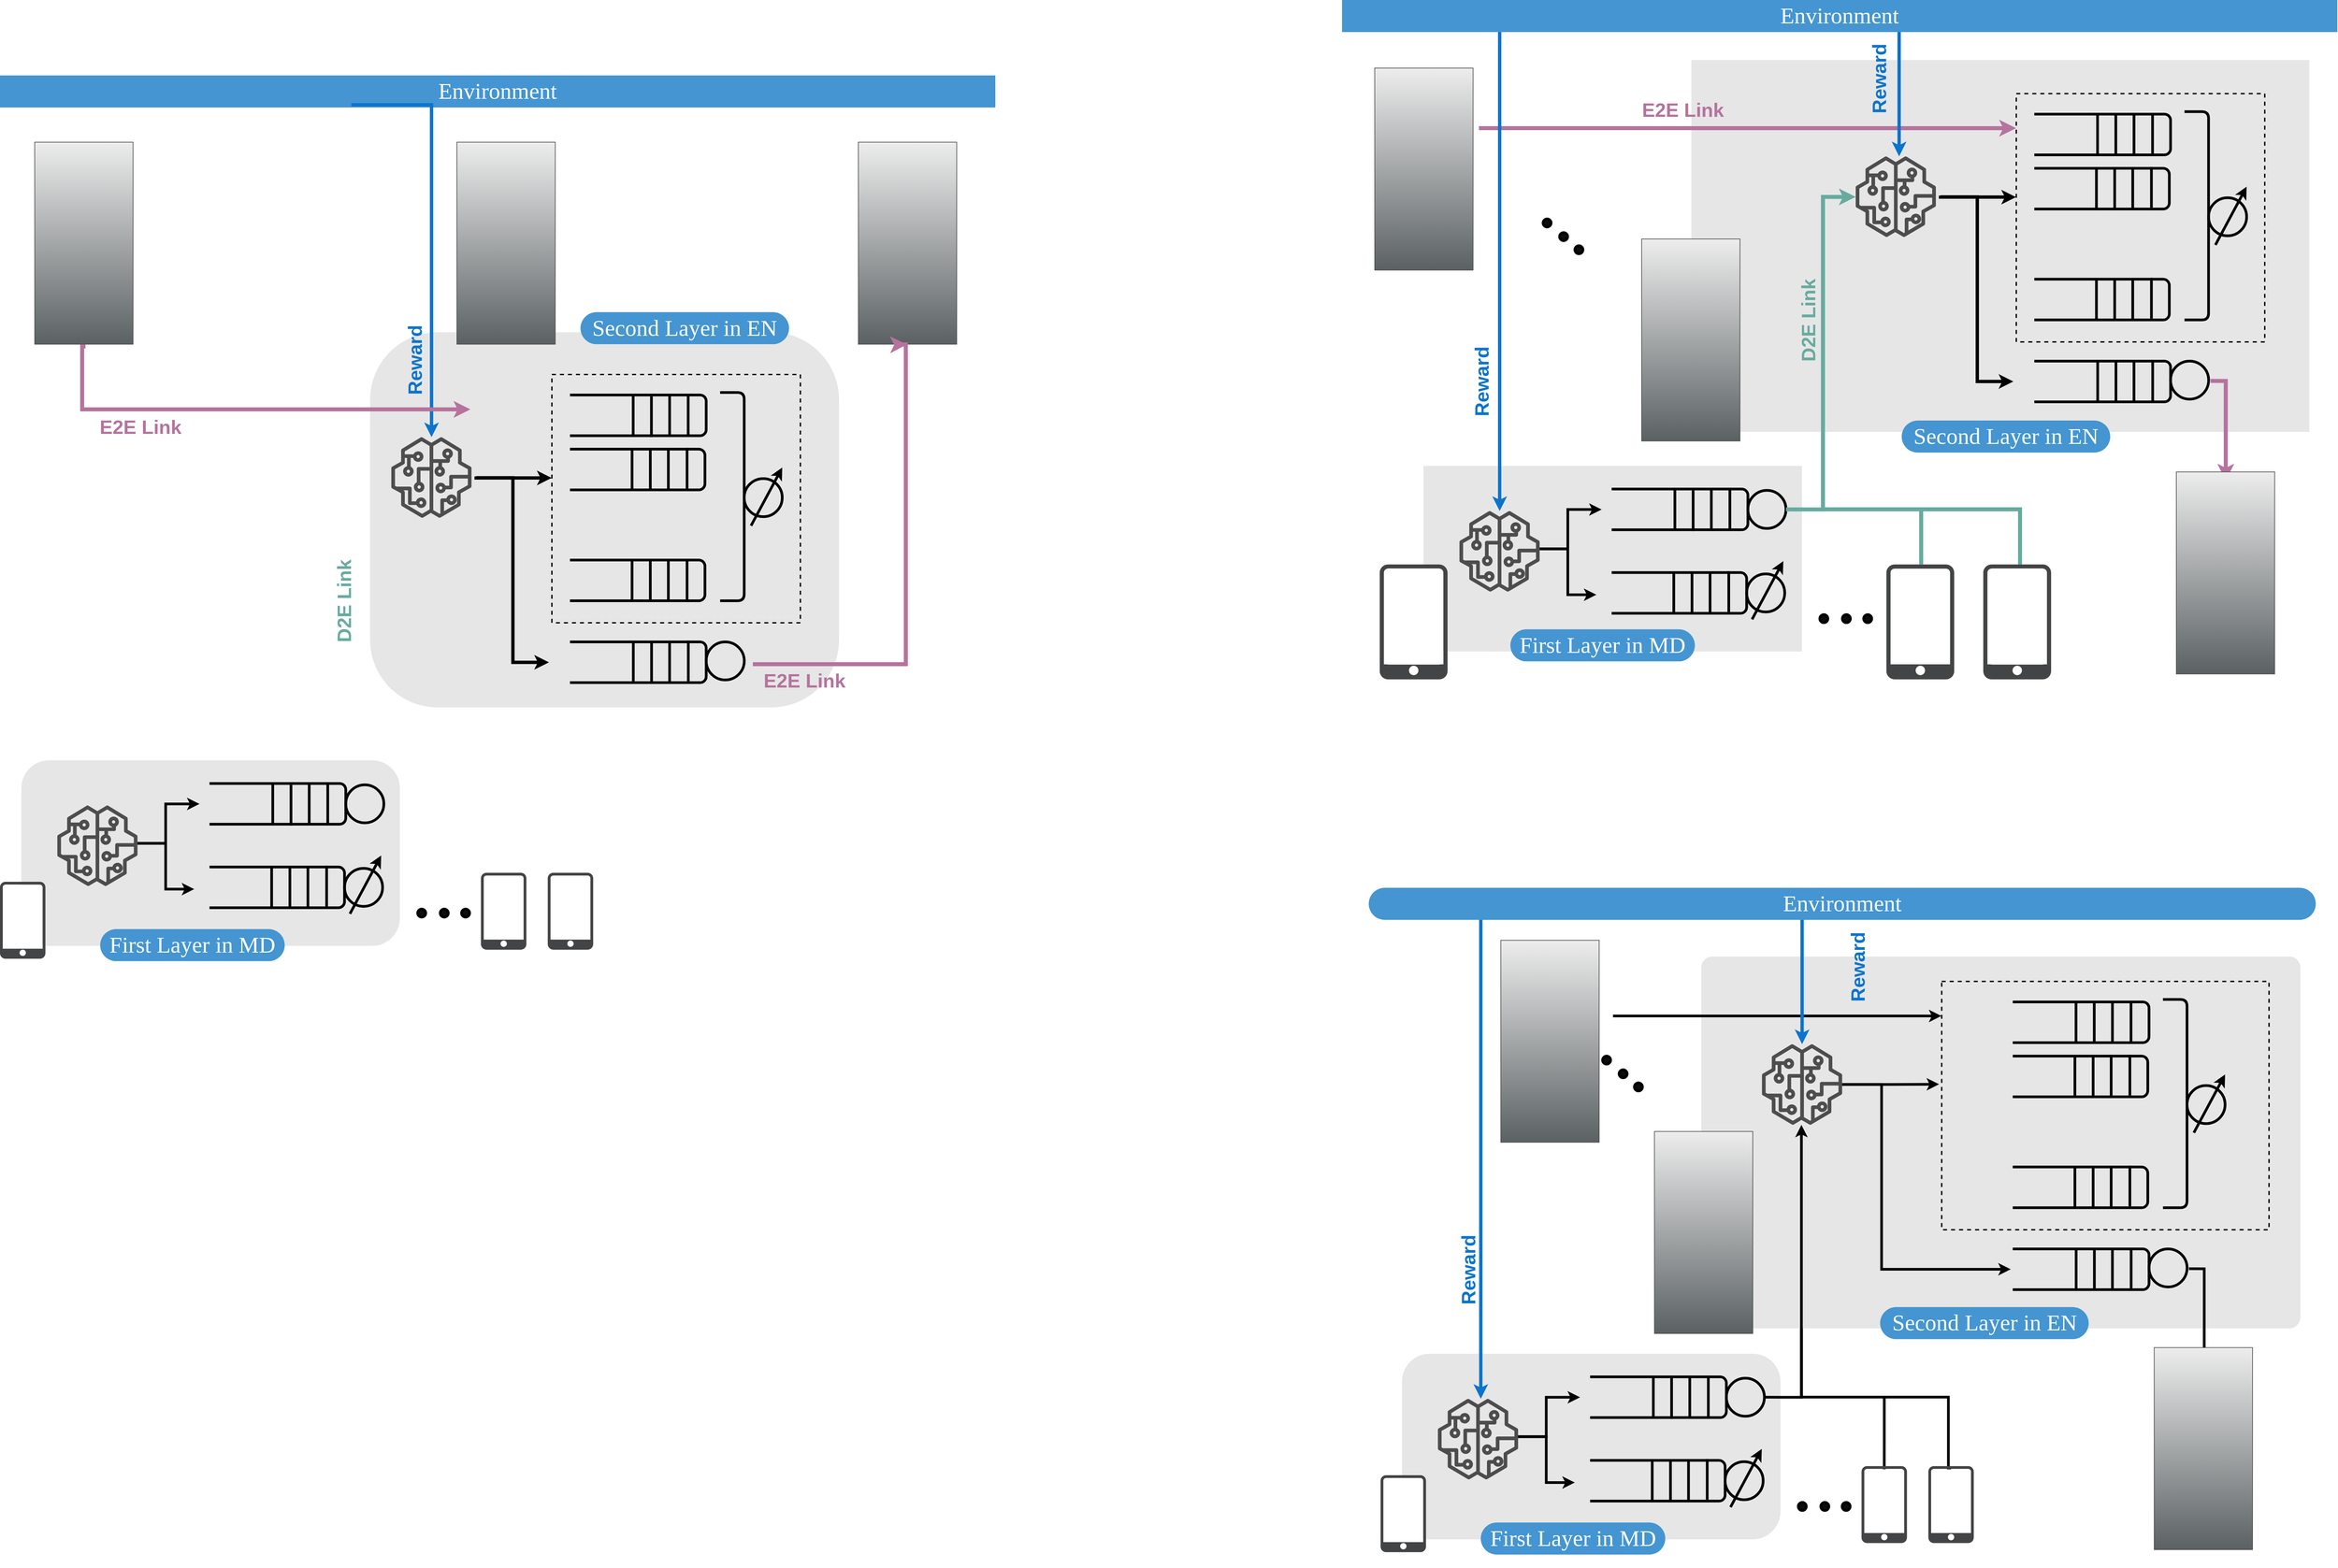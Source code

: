 <mxfile version="27.0.3">
  <diagram name="Page-1" id="0-HIuamPLVTsX_l1XziC">
    <mxGraphModel dx="5653" dy="4843" grid="0" gridSize="10" guides="1" tooltips="1" connect="1" arrows="1" fold="1" page="1" pageScale="1" pageWidth="1100" pageHeight="850" math="0" shadow="0">
      <root>
        <mxCell id="0" />
        <mxCell id="1" parent="0" />
        <mxCell id="TwdX6o6YfYwtIvAuUACk-3" value="" style="sketch=0;pointerEvents=1;shadow=0;dashed=0;html=1;strokeColor=none;fillColor=#434445;aspect=fixed;labelPosition=center;verticalLabelPosition=bottom;verticalAlign=top;align=center;outlineConnect=0;shape=mxgraph.vvd.phone;" parent="1" vertex="1">
          <mxGeometry x="1474.96" y="-1684.34" width="101.5" height="172.03" as="geometry" />
        </mxCell>
        <mxCell id="TwdX6o6YfYwtIvAuUACk-4" style="edgeStyle=orthogonalEdgeStyle;rounded=0;orthogonalLoop=1;jettySize=auto;html=1;strokeWidth=6;strokeColor=#67AB9F;" parent="1" target="TwdX6o6YfYwtIvAuUACk-60" edge="1">
          <mxGeometry relative="1" as="geometry">
            <mxPoint x="1369.086" y="-1855.646" as="targetPoint" />
            <Array as="points">
              <mxPoint x="1675" y="-1767" />
              <mxPoint x="1380" y="-1767" />
              <mxPoint x="1380" y="-2014" />
            </Array>
            <mxPoint x="1675" y="-1684.34" as="sourcePoint" />
          </mxGeometry>
        </mxCell>
        <mxCell id="TwdX6o6YfYwtIvAuUACk-6" style="edgeStyle=orthogonalEdgeStyle;rounded=0;orthogonalLoop=1;jettySize=auto;html=1;strokeWidth=6;strokeColor=#67AB9F;" parent="1" source="TwdX6o6YfYwtIvAuUACk-3" target="TwdX6o6YfYwtIvAuUACk-60" edge="1">
          <mxGeometry relative="1" as="geometry">
            <Array as="points">
              <mxPoint x="1527" y="-1767" />
              <mxPoint x="1380" y="-1767" />
              <mxPoint x="1380" y="-2014" />
            </Array>
            <mxPoint x="1370.558" y="-1854.133" as="targetPoint" />
          </mxGeometry>
        </mxCell>
        <mxCell id="TwdX6o6YfYwtIvAuUACk-7" value="" style="rounded=1;whiteSpace=wrap;html=1;strokeWidth=3;dashed=1;strokeColor=none;fillColor=#E6E6E6;arcSize=0;" parent="1" vertex="1">
          <mxGeometry x="782" y="-1832.04" width="566.64" height="278.04" as="geometry" />
        </mxCell>
        <mxCell id="TwdX6o6YfYwtIvAuUACk-8" value="" style="rounded=1;whiteSpace=wrap;html=1;fillColor=none;strokeWidth=4;strokeColor=#000000;" parent="1" vertex="1">
          <mxGeometry x="1048.64" y="-1797.32" width="218.98" height="61" as="geometry" />
        </mxCell>
        <mxCell id="TwdX6o6YfYwtIvAuUACk-9" value="" style="rounded=1;whiteSpace=wrap;html=1;fillColor=none;strokeWidth=4;strokeColor=#000000;" parent="1" vertex="1">
          <mxGeometry x="1048.64" y="-1672.2" width="217.11" height="61" as="geometry" />
        </mxCell>
        <mxCell id="TwdX6o6YfYwtIvAuUACk-10" value="" style="ellipse;whiteSpace=wrap;html=1;aspect=fixed;fillColor=none;strokeWidth=4;strokeColor=#000000;" parent="1" vertex="1">
          <mxGeometry x="1265.75" y="-1670.2" width="57" height="57" as="geometry" />
        </mxCell>
        <mxCell id="TwdX6o6YfYwtIvAuUACk-11" value="" style="rounded=0;whiteSpace=wrap;html=1;fillColor=#E6E6E6;strokeColor=none;" parent="1" vertex="1">
          <mxGeometry x="1036.64" y="-1804.04" width="27" height="200" as="geometry" />
        </mxCell>
        <mxCell id="TwdX6o6YfYwtIvAuUACk-12" value="" style="endArrow=classic;html=1;rounded=0;strokeWidth=4;strokeColor=#000000;" parent="1" edge="1">
          <mxGeometry width="50" height="50" relative="1" as="geometry">
            <mxPoint x="1273.87" y="-1602.15" as="sourcePoint" />
            <mxPoint x="1320.62" y="-1689.38" as="targetPoint" />
          </mxGeometry>
        </mxCell>
        <mxCell id="TwdX6o6YfYwtIvAuUACk-13" value="" style="ellipse;whiteSpace=wrap;html=1;aspect=fixed;fillColor=none;strokeWidth=4;strokeColor=#000000;" parent="1" vertex="1">
          <mxGeometry x="1267.62" y="-1795.32" width="57" height="57" as="geometry" />
        </mxCell>
        <mxCell id="TwdX6o6YfYwtIvAuUACk-14" value="" style="group" parent="1" vertex="1" connectable="0">
          <mxGeometry x="716.5" y="-1684.34" width="101.5" height="172.03" as="geometry" />
        </mxCell>
        <mxCell id="TwdX6o6YfYwtIvAuUACk-15" value="" style="sketch=0;pointerEvents=1;shadow=0;dashed=0;html=1;strokeColor=none;fillColor=#434445;aspect=fixed;labelPosition=center;verticalLabelPosition=bottom;verticalAlign=top;align=center;outlineConnect=0;shape=mxgraph.vvd.phone;" parent="TwdX6o6YfYwtIvAuUACk-14" vertex="1">
          <mxGeometry width="101.5" height="172.03" as="geometry" />
        </mxCell>
        <mxCell id="TwdX6o6YfYwtIvAuUACk-16" value="" style="rounded=1;whiteSpace=wrap;html=1;arcSize=7;strokeColor=none;" parent="TwdX6o6YfYwtIvAuUACk-14" vertex="1">
          <mxGeometry x="7" y="6" width="87.55" height="144" as="geometry" />
        </mxCell>
        <mxCell id="TwdX6o6YfYwtIvAuUACk-17" value="" style="rounded=1;whiteSpace=wrap;html=1;strokeWidth=3;dashed=1;strokeColor=none;fillColor=#E6E6E6;arcSize=0;" parent="1" vertex="1">
          <mxGeometry x="1183" y="-2440" width="925" height="556.98" as="geometry" />
        </mxCell>
        <mxCell id="TwdX6o6YfYwtIvAuUACk-18" value="" style="endArrow=none;html=1;rounded=0;entryX=0.75;entryY=0;entryDx=0;entryDy=0;exitX=0.75;exitY=1;exitDx=0;exitDy=0;strokeWidth=4;" parent="1" source="TwdX6o6YfYwtIvAuUACk-8" target="TwdX6o6YfYwtIvAuUACk-8" edge="1">
          <mxGeometry width="50" height="50" relative="1" as="geometry">
            <mxPoint x="1696.64" y="-1741.04" as="sourcePoint" />
            <mxPoint x="1746.64" y="-1791.04" as="targetPoint" />
          </mxGeometry>
        </mxCell>
        <mxCell id="TwdX6o6YfYwtIvAuUACk-19" value="" style="endArrow=none;html=1;rounded=0;entryX=0.75;entryY=0;entryDx=0;entryDy=0;exitX=0.75;exitY=1;exitDx=0;exitDy=0;strokeWidth=4;" parent="1" edge="1">
          <mxGeometry width="50" height="50" relative="1" as="geometry">
            <mxPoint x="1240.64" y="-1736.32" as="sourcePoint" />
            <mxPoint x="1240.64" y="-1797.32" as="targetPoint" />
          </mxGeometry>
        </mxCell>
        <mxCell id="TwdX6o6YfYwtIvAuUACk-20" value="" style="endArrow=none;html=1;rounded=0;entryX=0.75;entryY=0;entryDx=0;entryDy=0;exitX=0.75;exitY=1;exitDx=0;exitDy=0;strokeWidth=4;" parent="1" edge="1">
          <mxGeometry width="50" height="50" relative="1" as="geometry">
            <mxPoint x="1185.64" y="-1734.32" as="sourcePoint" />
            <mxPoint x="1185.64" y="-1795.32" as="targetPoint" />
          </mxGeometry>
        </mxCell>
        <mxCell id="TwdX6o6YfYwtIvAuUACk-21" value="" style="endArrow=none;html=1;rounded=0;entryX=0.75;entryY=0;entryDx=0;entryDy=0;exitX=0.75;exitY=1;exitDx=0;exitDy=0;strokeWidth=4;" parent="1" edge="1">
          <mxGeometry width="50" height="50" relative="1" as="geometry">
            <mxPoint x="1158.31" y="-1735.07" as="sourcePoint" />
            <mxPoint x="1158.31" y="-1796.07" as="targetPoint" />
          </mxGeometry>
        </mxCell>
        <mxCell id="TwdX6o6YfYwtIvAuUACk-22" value="" style="endArrow=none;html=1;rounded=0;entryX=0.75;entryY=0;entryDx=0;entryDy=0;exitX=0.75;exitY=1;exitDx=0;exitDy=0;strokeWidth=4;" parent="1" edge="1">
          <mxGeometry width="50" height="50" relative="1" as="geometry">
            <mxPoint x="1210.97" y="-1612.92" as="sourcePoint" />
            <mxPoint x="1210.97" y="-1673.92" as="targetPoint" />
          </mxGeometry>
        </mxCell>
        <mxCell id="TwdX6o6YfYwtIvAuUACk-23" value="" style="endArrow=none;html=1;rounded=0;entryX=0.75;entryY=0;entryDx=0;entryDy=0;exitX=0.75;exitY=1;exitDx=0;exitDy=0;strokeWidth=4;" parent="1" edge="1">
          <mxGeometry width="50" height="50" relative="1" as="geometry">
            <mxPoint x="1238.97" y="-1613.2" as="sourcePoint" />
            <mxPoint x="1238.97" y="-1674.2" as="targetPoint" />
          </mxGeometry>
        </mxCell>
        <mxCell id="TwdX6o6YfYwtIvAuUACk-24" value="" style="endArrow=none;html=1;rounded=0;entryX=0.75;entryY=0;entryDx=0;entryDy=0;exitX=0.75;exitY=1;exitDx=0;exitDy=0;strokeWidth=4;" parent="1" edge="1">
          <mxGeometry width="50" height="50" relative="1" as="geometry">
            <mxPoint x="1183.97" y="-1611.2" as="sourcePoint" />
            <mxPoint x="1183.97" y="-1672.2" as="targetPoint" />
          </mxGeometry>
        </mxCell>
        <mxCell id="TwdX6o6YfYwtIvAuUACk-25" value="" style="endArrow=none;html=1;rounded=0;entryX=0.75;entryY=0;entryDx=0;entryDy=0;exitX=0.75;exitY=1;exitDx=0;exitDy=0;strokeWidth=4;" parent="1" edge="1">
          <mxGeometry width="50" height="50" relative="1" as="geometry">
            <mxPoint x="1156.64" y="-1611.95" as="sourcePoint" />
            <mxPoint x="1156.64" y="-1672.95" as="targetPoint" />
          </mxGeometry>
        </mxCell>
        <mxCell id="TwdX6o6YfYwtIvAuUACk-26" value="" style="rounded=1;whiteSpace=wrap;html=1;fillColor=none;strokeWidth=4;strokeColor=#000000;" parent="1" vertex="1">
          <mxGeometry x="1681.38" y="-2358.98" width="218.98" height="61" as="geometry" />
        </mxCell>
        <mxCell id="TwdX6o6YfYwtIvAuUACk-27" value="" style="rounded=1;whiteSpace=wrap;html=1;fillColor=none;strokeWidth=4;strokeColor=#000000;" parent="1" vertex="1">
          <mxGeometry x="1681.38" y="-2277.86" width="217.11" height="61" as="geometry" />
        </mxCell>
        <mxCell id="TwdX6o6YfYwtIvAuUACk-28" value="" style="endArrow=none;html=1;rounded=0;entryX=0.75;entryY=0;entryDx=0;entryDy=0;exitX=0.75;exitY=1;exitDx=0;exitDy=0;strokeWidth=4;" parent="1" source="TwdX6o6YfYwtIvAuUACk-26" target="TwdX6o6YfYwtIvAuUACk-26" edge="1">
          <mxGeometry width="50" height="50" relative="1" as="geometry">
            <mxPoint x="2329.38" y="-2302.7" as="sourcePoint" />
            <mxPoint x="2379.38" y="-2352.7" as="targetPoint" />
          </mxGeometry>
        </mxCell>
        <mxCell id="TwdX6o6YfYwtIvAuUACk-29" value="" style="endArrow=none;html=1;rounded=0;entryX=0.75;entryY=0;entryDx=0;entryDy=0;exitX=0.75;exitY=1;exitDx=0;exitDy=0;strokeWidth=4;" parent="1" edge="1">
          <mxGeometry width="50" height="50" relative="1" as="geometry">
            <mxPoint x="1873.38" y="-2297.98" as="sourcePoint" />
            <mxPoint x="1873.38" y="-2358.98" as="targetPoint" />
          </mxGeometry>
        </mxCell>
        <mxCell id="TwdX6o6YfYwtIvAuUACk-30" value="" style="endArrow=none;html=1;rounded=0;entryX=0.75;entryY=0;entryDx=0;entryDy=0;exitX=0.75;exitY=1;exitDx=0;exitDy=0;strokeWidth=4;" parent="1" edge="1">
          <mxGeometry width="50" height="50" relative="1" as="geometry">
            <mxPoint x="1818.38" y="-2295.98" as="sourcePoint" />
            <mxPoint x="1818.38" y="-2356.98" as="targetPoint" />
          </mxGeometry>
        </mxCell>
        <mxCell id="TwdX6o6YfYwtIvAuUACk-31" value="" style="endArrow=none;html=1;rounded=0;entryX=0.75;entryY=0;entryDx=0;entryDy=0;exitX=0.75;exitY=1;exitDx=0;exitDy=0;strokeWidth=4;" parent="1" edge="1">
          <mxGeometry width="50" height="50" relative="1" as="geometry">
            <mxPoint x="1791.05" y="-2296.73" as="sourcePoint" />
            <mxPoint x="1791.05" y="-2357.73" as="targetPoint" />
          </mxGeometry>
        </mxCell>
        <mxCell id="TwdX6o6YfYwtIvAuUACk-32" value="" style="endArrow=none;html=1;rounded=0;entryX=0.75;entryY=0;entryDx=0;entryDy=0;exitX=0.75;exitY=1;exitDx=0;exitDy=0;strokeWidth=4;" parent="1" edge="1">
          <mxGeometry width="50" height="50" relative="1" as="geometry">
            <mxPoint x="1843.71" y="-2218.58" as="sourcePoint" />
            <mxPoint x="1843.71" y="-2279.58" as="targetPoint" />
          </mxGeometry>
        </mxCell>
        <mxCell id="TwdX6o6YfYwtIvAuUACk-33" value="" style="endArrow=none;html=1;rounded=0;entryX=0.75;entryY=0;entryDx=0;entryDy=0;exitX=0.75;exitY=1;exitDx=0;exitDy=0;strokeWidth=4;" parent="1" edge="1">
          <mxGeometry width="50" height="50" relative="1" as="geometry">
            <mxPoint x="1871.71" y="-2218.86" as="sourcePoint" />
            <mxPoint x="1871.71" y="-2279.86" as="targetPoint" />
          </mxGeometry>
        </mxCell>
        <mxCell id="TwdX6o6YfYwtIvAuUACk-34" value="" style="endArrow=none;html=1;rounded=0;entryX=0.75;entryY=0;entryDx=0;entryDy=0;exitX=0.75;exitY=1;exitDx=0;exitDy=0;strokeWidth=4;" parent="1" edge="1">
          <mxGeometry width="50" height="50" relative="1" as="geometry">
            <mxPoint x="1816.71" y="-2216.86" as="sourcePoint" />
            <mxPoint x="1816.71" y="-2277.86" as="targetPoint" />
          </mxGeometry>
        </mxCell>
        <mxCell id="TwdX6o6YfYwtIvAuUACk-35" value="" style="endArrow=none;html=1;rounded=0;entryX=0.75;entryY=0;entryDx=0;entryDy=0;exitX=0.75;exitY=1;exitDx=0;exitDy=0;strokeWidth=4;" parent="1" edge="1">
          <mxGeometry width="50" height="50" relative="1" as="geometry">
            <mxPoint x="1789.38" y="-2217.61" as="sourcePoint" />
            <mxPoint x="1789.38" y="-2278.61" as="targetPoint" />
          </mxGeometry>
        </mxCell>
        <mxCell id="TwdX6o6YfYwtIvAuUACk-36" value="" style="rounded=1;whiteSpace=wrap;html=1;fillColor=none;strokeWidth=4;strokeColor=#000000;" parent="1" vertex="1">
          <mxGeometry x="1681.38" y="-2111.7" width="217.11" height="61" as="geometry" />
        </mxCell>
        <mxCell id="TwdX6o6YfYwtIvAuUACk-37" value="" style="endArrow=none;html=1;rounded=0;entryX=0.75;entryY=0;entryDx=0;entryDy=0;exitX=0.75;exitY=1;exitDx=0;exitDy=0;strokeWidth=4;" parent="1" edge="1">
          <mxGeometry width="50" height="50" relative="1" as="geometry">
            <mxPoint x="1843.71" y="-2052.42" as="sourcePoint" />
            <mxPoint x="1843.71" y="-2113.42" as="targetPoint" />
          </mxGeometry>
        </mxCell>
        <mxCell id="TwdX6o6YfYwtIvAuUACk-38" value="" style="endArrow=none;html=1;rounded=0;entryX=0.75;entryY=0;entryDx=0;entryDy=0;exitX=0.75;exitY=1;exitDx=0;exitDy=0;strokeWidth=4;" parent="1" edge="1">
          <mxGeometry width="50" height="50" relative="1" as="geometry">
            <mxPoint x="1871.71" y="-2052.7" as="sourcePoint" />
            <mxPoint x="1871.71" y="-2113.7" as="targetPoint" />
          </mxGeometry>
        </mxCell>
        <mxCell id="TwdX6o6YfYwtIvAuUACk-39" value="" style="endArrow=none;html=1;rounded=0;entryX=0.75;entryY=0;entryDx=0;entryDy=0;exitX=0.75;exitY=1;exitDx=0;exitDy=0;strokeWidth=4;" parent="1" edge="1">
          <mxGeometry width="50" height="50" relative="1" as="geometry">
            <mxPoint x="1816.71" y="-2050.7" as="sourcePoint" />
            <mxPoint x="1816.71" y="-2111.7" as="targetPoint" />
          </mxGeometry>
        </mxCell>
        <mxCell id="TwdX6o6YfYwtIvAuUACk-40" value="" style="endArrow=none;html=1;rounded=0;entryX=0.75;entryY=0;entryDx=0;entryDy=0;exitX=0.75;exitY=1;exitDx=0;exitDy=0;strokeWidth=4;" parent="1" edge="1">
          <mxGeometry width="50" height="50" relative="1" as="geometry">
            <mxPoint x="1789.38" y="-2051.45" as="sourcePoint" />
            <mxPoint x="1789.38" y="-2112.45" as="targetPoint" />
          </mxGeometry>
        </mxCell>
        <mxCell id="TwdX6o6YfYwtIvAuUACk-41" value="" style="shape=curlyBracket;whiteSpace=wrap;html=1;rounded=1;flipH=1;labelPosition=right;verticalLabelPosition=middle;align=left;verticalAlign=middle;strokeWidth=4;size=0;" parent="1" vertex="1">
          <mxGeometry x="1921.23" y="-2362.7" width="36" height="312" as="geometry" />
        </mxCell>
        <mxCell id="TwdX6o6YfYwtIvAuUACk-42" value="" style="rounded=1;whiteSpace=wrap;html=1;fillColor=#E6E6E6;strokeWidth=4;strokeColor=#000000;" parent="1" vertex="1">
          <mxGeometry x="1683.25" y="-1989.04" width="217.11" height="61" as="geometry" />
        </mxCell>
        <mxCell id="TwdX6o6YfYwtIvAuUACk-43" value="" style="endArrow=none;html=1;rounded=0;entryX=0.75;entryY=0;entryDx=0;entryDy=0;exitX=0.75;exitY=1;exitDx=0;exitDy=0;strokeWidth=4;" parent="1" edge="1">
          <mxGeometry width="50" height="50" relative="1" as="geometry">
            <mxPoint x="1845.58" y="-1929.76" as="sourcePoint" />
            <mxPoint x="1845.58" y="-1990.76" as="targetPoint" />
          </mxGeometry>
        </mxCell>
        <mxCell id="TwdX6o6YfYwtIvAuUACk-44" value="" style="endArrow=none;html=1;rounded=0;entryX=0.75;entryY=0;entryDx=0;entryDy=0;exitX=0.75;exitY=1;exitDx=0;exitDy=0;strokeWidth=4;" parent="1" edge="1">
          <mxGeometry width="50" height="50" relative="1" as="geometry">
            <mxPoint x="1873.58" y="-1930.04" as="sourcePoint" />
            <mxPoint x="1873.58" y="-1991.04" as="targetPoint" />
          </mxGeometry>
        </mxCell>
        <mxCell id="TwdX6o6YfYwtIvAuUACk-45" value="" style="endArrow=none;html=1;rounded=0;entryX=0.75;entryY=0;entryDx=0;entryDy=0;exitX=0.75;exitY=1;exitDx=0;exitDy=0;strokeWidth=4;" parent="1" edge="1">
          <mxGeometry width="50" height="50" relative="1" as="geometry">
            <mxPoint x="1818.58" y="-1928.04" as="sourcePoint" />
            <mxPoint x="1818.58" y="-1989.04" as="targetPoint" />
          </mxGeometry>
        </mxCell>
        <mxCell id="TwdX6o6YfYwtIvAuUACk-46" value="" style="endArrow=none;html=1;rounded=0;entryX=0.75;entryY=0;entryDx=0;entryDy=0;exitX=0.75;exitY=1;exitDx=0;exitDy=0;strokeWidth=4;" parent="1" edge="1">
          <mxGeometry width="50" height="50" relative="1" as="geometry">
            <mxPoint x="1791.25" y="-1928.79" as="sourcePoint" />
            <mxPoint x="1791.25" y="-1989.79" as="targetPoint" />
          </mxGeometry>
        </mxCell>
        <mxCell id="TwdX6o6YfYwtIvAuUACk-47" value="" style="rounded=0;whiteSpace=wrap;html=1;fillColor=#E6E6E6;strokeColor=none;" parent="1" vertex="1">
          <mxGeometry x="1669.38" y="-2365.7" width="27" height="456" as="geometry" />
        </mxCell>
        <mxCell id="TwdX6o6YfYwtIvAuUACk-48" style="edgeStyle=orthogonalEdgeStyle;rounded=0;orthogonalLoop=1;jettySize=auto;html=1;strokeWidth=6;strokeColor=#B5739D;" parent="1" edge="1">
          <mxGeometry relative="1" as="geometry">
            <mxPoint x="1983" y="-1810" as="targetPoint" />
            <mxPoint x="1960.21" y="-1959.33" as="sourcePoint" />
            <Array as="points">
              <mxPoint x="1983" y="-1959" />
              <mxPoint x="1983" y="-1822" />
            </Array>
          </mxGeometry>
        </mxCell>
        <mxCell id="TwdX6o6YfYwtIvAuUACk-49" value="" style="ellipse;whiteSpace=wrap;html=1;aspect=fixed;fillColor=none;strokeWidth=4;strokeColor=#000000;" parent="1" vertex="1">
          <mxGeometry x="1900.36" y="-1989.04" width="57" height="57" as="geometry" />
        </mxCell>
        <mxCell id="TwdX6o6YfYwtIvAuUACk-50" value="" style="ellipse;whiteSpace=wrap;html=1;aspect=fixed;fillColor=none;strokeWidth=4;strokeColor=#000000;" parent="1" vertex="1">
          <mxGeometry x="1957.23" y="-2233.7" width="57" height="57" as="geometry" />
        </mxCell>
        <mxCell id="TwdX6o6YfYwtIvAuUACk-51" value="" style="endArrow=classic;html=1;rounded=0;strokeWidth=4;strokeColor=#000000;" parent="1" edge="1">
          <mxGeometry width="50" height="50" relative="1" as="geometry">
            <mxPoint x="1967.48" y="-2163.09" as="sourcePoint" />
            <mxPoint x="2014.23" y="-2250.32" as="targetPoint" />
          </mxGeometry>
        </mxCell>
        <mxCell id="TwdX6o6YfYwtIvAuUACk-52" style="edgeStyle=orthogonalEdgeStyle;rounded=0;orthogonalLoop=1;jettySize=auto;html=1;strokeWidth=4;" parent="1" source="TwdX6o6YfYwtIvAuUACk-53" target="TwdX6o6YfYwtIvAuUACk-8" edge="1">
          <mxGeometry relative="1" as="geometry">
            <Array as="points">
              <mxPoint x="998" y="-1707.7" />
              <mxPoint x="998" y="-1766.7" />
            </Array>
          </mxGeometry>
        </mxCell>
        <mxCell id="TwdX6o6YfYwtIvAuUACk-53" value="" style="sketch=0;outlineConnect=0;fontColor=#232F3E;gradientColor=none;fillColor=#4D4D4D;strokeColor=none;dashed=0;verticalLabelPosition=bottom;verticalAlign=top;align=center;html=1;fontSize=14;fontStyle=0;pointerEvents=1;shape=mxgraph.aws4.sagemaker_model;fontFamily=Garamond;spacing=3;" parent="1" vertex="1">
          <mxGeometry x="835.83" y="-1774.46" width="120" height="140.83" as="geometry" />
        </mxCell>
        <mxCell id="TwdX6o6YfYwtIvAuUACk-54" value="" style="sketch=0;outlineConnect=0;fontColor=#232F3E;gradientColor=none;fillColor=#4D4D4D;strokeColor=none;dashed=0;verticalLabelPosition=bottom;verticalAlign=top;align=center;html=1;fontSize=14;fontStyle=0;pointerEvents=1;shape=mxgraph.aws4.sagemaker_model;fontFamily=Garamond;spacing=3;" parent="1" vertex="1">
          <mxGeometry x="1429" y="-2305.77" width="120" height="140.83" as="geometry" />
        </mxCell>
        <mxCell id="TwdX6o6YfYwtIvAuUACk-55" value="" style="rounded=1;whiteSpace=wrap;html=1;fillColor=none;strokeWidth=2;dashed=1;arcSize=0;" parent="1" vertex="1">
          <mxGeometry x="1669.38" y="-2389.7" width="372" height="372" as="geometry" />
        </mxCell>
        <mxCell id="TwdX6o6YfYwtIvAuUACk-56" style="edgeStyle=orthogonalEdgeStyle;rounded=0;orthogonalLoop=1;jettySize=auto;html=1;strokeWidth=5;" parent="1" edge="1">
          <mxGeometry relative="1" as="geometry">
            <mxPoint x="1669" y="-2234.7" as="targetPoint" />
            <Array as="points">
              <mxPoint x="1556" y="-2235" />
            </Array>
            <mxPoint x="1556" y="-2237" as="sourcePoint" />
          </mxGeometry>
        </mxCell>
        <mxCell id="TwdX6o6YfYwtIvAuUACk-57" style="edgeStyle=orthogonalEdgeStyle;rounded=0;orthogonalLoop=1;jettySize=auto;html=1;entryX=-0.162;entryY=0.893;entryDx=0;entryDy=0;entryPerimeter=0;strokeWidth=5;" parent="1" target="TwdX6o6YfYwtIvAuUACk-47" edge="1">
          <mxGeometry relative="1" as="geometry">
            <Array as="points">
              <mxPoint x="1611" y="-2235" />
              <mxPoint x="1611" y="-1959" />
            </Array>
            <mxPoint x="1556" y="-2235" as="sourcePoint" />
          </mxGeometry>
        </mxCell>
        <mxCell id="TwdX6o6YfYwtIvAuUACk-58" style="edgeStyle=orthogonalEdgeStyle;rounded=0;orthogonalLoop=1;jettySize=auto;html=1;entryX=0.153;entryY=0.825;entryDx=0;entryDy=0;entryPerimeter=0;strokeWidth=4;" parent="1" source="TwdX6o6YfYwtIvAuUACk-53" target="TwdX6o6YfYwtIvAuUACk-11" edge="1">
          <mxGeometry relative="1" as="geometry">
            <Array as="points">
              <mxPoint x="998" y="-1707.7" />
              <mxPoint x="998" y="-1638.7" />
            </Array>
          </mxGeometry>
        </mxCell>
        <mxCell id="TwdX6o6YfYwtIvAuUACk-59" value="" style="edgeStyle=orthogonalEdgeStyle;rounded=0;orthogonalLoop=1;jettySize=auto;html=1;exitX=1;exitY=0.5;exitDx=0;exitDy=0;strokeWidth=6;strokeColor=#67AB9F;" parent="1" source="TwdX6o6YfYwtIvAuUACk-13" target="TwdX6o6YfYwtIvAuUACk-54" edge="1">
          <mxGeometry relative="1" as="geometry">
            <mxPoint x="1394" y="-1850" as="targetPoint" />
            <mxPoint x="1325" y="-1766.7" as="sourcePoint" />
            <Array as="points">
              <mxPoint x="1380" y="-1767" />
              <mxPoint x="1380" y="-2235" />
            </Array>
          </mxGeometry>
        </mxCell>
        <mxCell id="TwdX6o6YfYwtIvAuUACk-60" value="" style="shape=mxgraph.networks2.icon;fillColor=#EDEDED;strokeColor=#4D4D4D;gradientColor=#5B6163;network2IconShadow=1;network2bgFillColor=none;network2Icon=mxgraph.networks2.antenna;network2IconYOffset=0.0;network2IconW=0.508;network2IconH=1.0;strokeWidth=1;" parent="1" vertex="1">
          <mxGeometry x="1108.56" y="-2172.0" width="147.19" height="302.66" as="geometry" />
        </mxCell>
        <mxCell id="TwdX6o6YfYwtIvAuUACk-62" value="&lt;font style=&quot;color: rgb(255, 255, 255); font-size: 34px;&quot;&gt;First Layer in MD&lt;/font&gt;" style="rounded=1;whiteSpace=wrap;html=1;arcSize=50;fillColor=#4495D1;strokeColor=none;fontSize=20;fontStyle=0;fontFamily=Garamond;spacing=3;" parent="1" vertex="1">
          <mxGeometry x="912.04" y="-1587.19" width="276.19" height="48" as="geometry" />
        </mxCell>
        <mxCell id="TwdX6o6YfYwtIvAuUACk-63" value="&lt;font style=&quot;color: rgb(255, 255, 255); font-size: 34px;&quot;&gt;Second Layer in EN&lt;/font&gt;" style="rounded=1;whiteSpace=wrap;html=1;arcSize=50;fillColor=#4495D1;strokeColor=none;fontSize=20;fontStyle=0;fontFamily=Garamond;spacing=3;" parent="1" vertex="1">
          <mxGeometry x="1497.83" y="-1900.0" width="312.17" height="48" as="geometry" />
        </mxCell>
        <mxCell id="TwdX6o6YfYwtIvAuUACk-64" style="edgeStyle=orthogonalEdgeStyle;rounded=0;orthogonalLoop=1;jettySize=auto;html=1;entryX=-0.001;entryY=0.139;entryDx=0;entryDy=0;entryPerimeter=0;strokeWidth=6;strokeColor=#B5739D;" parent="1" target="TwdX6o6YfYwtIvAuUACk-55" edge="1">
          <mxGeometry relative="1" as="geometry">
            <Array as="points">
              <mxPoint x="1287" y="-2338" />
              <mxPoint x="1287" y="-2338" />
            </Array>
            <mxPoint x="865" y="-2338" as="sourcePoint" />
          </mxGeometry>
        </mxCell>
        <mxCell id="TwdX6o6YfYwtIvAuUACk-65" style="edgeStyle=orthogonalEdgeStyle;rounded=0;orthogonalLoop=1;jettySize=auto;html=1;strokeWidth=5;fillColor=#dae8fc;strokeColor=#0A74CF;" parent="1" source="TwdX6o6YfYwtIvAuUACk-67" target="TwdX6o6YfYwtIvAuUACk-53" edge="1">
          <mxGeometry relative="1" as="geometry">
            <Array as="points">
              <mxPoint x="896" y="-2130" />
              <mxPoint x="896" y="-2130" />
            </Array>
          </mxGeometry>
        </mxCell>
        <mxCell id="TwdX6o6YfYwtIvAuUACk-66" style="edgeStyle=orthogonalEdgeStyle;rounded=0;orthogonalLoop=1;jettySize=auto;html=1;strokeWidth=5;fillColor=#dae8fc;strokeColor=#0A74CF;" parent="1" source="TwdX6o6YfYwtIvAuUACk-67" target="TwdX6o6YfYwtIvAuUACk-54" edge="1">
          <mxGeometry relative="1" as="geometry">
            <Array as="points">
              <mxPoint x="1494" y="-2434" />
              <mxPoint x="1494" y="-2434" />
            </Array>
          </mxGeometry>
        </mxCell>
        <mxCell id="TwdX6o6YfYwtIvAuUACk-67" value="&lt;font style=&quot;color: rgb(255, 255, 255); font-size: 34px;&quot;&gt;Environment&lt;/font&gt;" style="rounded=1;whiteSpace=wrap;html=1;arcSize=0;fillColor=#4495D1;strokeColor=none;fontSize=20;fontStyle=0;fontFamily=Garamond;spacing=3;" parent="1" vertex="1">
          <mxGeometry x="660" y="-2530" width="1490" height="48" as="geometry" />
        </mxCell>
        <mxCell id="TwdX6o6YfYwtIvAuUACk-68" value="" style="ellipse;whiteSpace=wrap;html=1;aspect=fixed;fillColor=#0D0D0D;strokeWidth=4;strokeColor=#000000;" parent="1" vertex="1">
          <mxGeometry x="1375.31" y="-1609.19" width="12" height="12" as="geometry" />
        </mxCell>
        <mxCell id="TwdX6o6YfYwtIvAuUACk-69" value="" style="ellipse;whiteSpace=wrap;html=1;aspect=fixed;fillColor=#0D0D0D;strokeWidth=4;strokeColor=#000000;" parent="1" vertex="1">
          <mxGeometry x="1409.05" y="-1609.19" width="12" height="12" as="geometry" />
        </mxCell>
        <mxCell id="TwdX6o6YfYwtIvAuUACk-70" value="" style="ellipse;whiteSpace=wrap;html=1;aspect=fixed;fillColor=#0D0D0D;strokeWidth=4;strokeColor=#000000;" parent="1" vertex="1">
          <mxGeometry x="1440.96" y="-1609.19" width="12" height="12" as="geometry" />
        </mxCell>
        <mxCell id="TwdX6o6YfYwtIvAuUACk-85" value="&lt;font style=&quot;font-size: 29px;&quot;&gt;&lt;b style=&quot;color: rgb(10, 116, 207);&quot;&gt;Reward&lt;/b&gt;&lt;/font&gt;" style="text;html=1;align=center;verticalAlign=middle;whiteSpace=wrap;rounded=0;rotation=-90;" parent="1" vertex="1">
          <mxGeometry x="839.5" y="-1973.16" width="60" height="30" as="geometry" />
        </mxCell>
        <mxCell id="TwdX6o6YfYwtIvAuUACk-86" value="&lt;font style=&quot;font-size: 29px;&quot;&gt;&lt;b style=&quot;color: rgb(10, 116, 207);&quot;&gt;Reward&lt;/b&gt;&lt;/font&gt;" style="text;html=1;align=center;verticalAlign=middle;whiteSpace=wrap;rounded=0;rotation=-90;" parent="1" vertex="1">
          <mxGeometry x="1434.6" y="-2426.98" width="60" height="30" as="geometry" />
        </mxCell>
        <mxCell id="TwdX6o6YfYwtIvAuUACk-242" style="edgeStyle=orthogonalEdgeStyle;rounded=0;orthogonalLoop=1;jettySize=auto;html=1;strokeWidth=4;exitX=0.5;exitY=0;exitDx=0;exitDy=0;" parent="1" source="TwdX6o6YfYwtIvAuUACk-313" target="TwdX6o6YfYwtIvAuUACk-295" edge="1">
          <mxGeometry relative="1" as="geometry">
            <mxPoint x="1336.826" y="-525.646" as="targetPoint" />
            <Array as="points">
              <mxPoint x="1567.74" y="-329" />
              <mxPoint x="1567.74" y="-437" />
              <mxPoint x="1347.74" y="-437" />
              <mxPoint x="1347.74" y="-684" />
            </Array>
            <mxPoint x="1642.74" y="-354.34" as="sourcePoint" />
          </mxGeometry>
        </mxCell>
        <mxCell id="TwdX6o6YfYwtIvAuUACk-243" style="edgeStyle=orthogonalEdgeStyle;rounded=0;orthogonalLoop=1;jettySize=auto;html=1;strokeWidth=4;exitX=0.5;exitY=0;exitDx=0;exitDy=0;" parent="1" source="TwdX6o6YfYwtIvAuUACk-316" target="TwdX6o6YfYwtIvAuUACk-295" edge="1">
          <mxGeometry relative="1" as="geometry">
            <Array as="points">
              <mxPoint x="1471.74" y="-437" />
              <mxPoint x="1347.74" y="-437" />
              <mxPoint x="1347.74" y="-684" />
            </Array>
            <mxPoint x="1338.298" y="-524.133" as="targetPoint" />
            <mxPoint x="1494.74" y="-354.34" as="sourcePoint" />
          </mxGeometry>
        </mxCell>
        <mxCell id="TwdX6o6YfYwtIvAuUACk-244" value="" style="rounded=1;whiteSpace=wrap;html=1;strokeWidth=3;dashed=1;strokeColor=none;fillColor=#E6E6E6;" parent="1" vertex="1">
          <mxGeometry x="749.74" y="-502.04" width="566.64" height="278.04" as="geometry" />
        </mxCell>
        <mxCell id="TwdX6o6YfYwtIvAuUACk-245" value="" style="rounded=1;whiteSpace=wrap;html=1;fillColor=none;strokeWidth=4;strokeColor=#000000;" parent="1" vertex="1">
          <mxGeometry x="1016.38" y="-467.32" width="218.98" height="61" as="geometry" />
        </mxCell>
        <mxCell id="TwdX6o6YfYwtIvAuUACk-246" value="" style="rounded=1;whiteSpace=wrap;html=1;fillColor=none;strokeWidth=4;strokeColor=#000000;" parent="1" vertex="1">
          <mxGeometry x="1016.38" y="-342.2" width="217.11" height="61" as="geometry" />
        </mxCell>
        <mxCell id="TwdX6o6YfYwtIvAuUACk-247" value="" style="ellipse;whiteSpace=wrap;html=1;aspect=fixed;fillColor=none;strokeWidth=4;strokeColor=#000000;" parent="1" vertex="1">
          <mxGeometry x="1233.49" y="-340.2" width="57" height="57" as="geometry" />
        </mxCell>
        <mxCell id="TwdX6o6YfYwtIvAuUACk-248" value="" style="rounded=0;whiteSpace=wrap;html=1;fillColor=#E6E6E6;strokeColor=none;" parent="1" vertex="1">
          <mxGeometry x="1004.38" y="-474.04" width="27" height="200" as="geometry" />
        </mxCell>
        <mxCell id="TwdX6o6YfYwtIvAuUACk-249" value="" style="endArrow=classic;html=1;rounded=0;strokeWidth=4;strokeColor=#000000;" parent="1" edge="1">
          <mxGeometry width="50" height="50" relative="1" as="geometry">
            <mxPoint x="1241.61" y="-272.15" as="sourcePoint" />
            <mxPoint x="1288.36" y="-359.38" as="targetPoint" />
          </mxGeometry>
        </mxCell>
        <mxCell id="TwdX6o6YfYwtIvAuUACk-250" value="" style="ellipse;whiteSpace=wrap;html=1;aspect=fixed;fillColor=none;strokeWidth=4;strokeColor=#000000;" parent="1" vertex="1">
          <mxGeometry x="1235.36" y="-465.32" width="57" height="57" as="geometry" />
        </mxCell>
        <mxCell id="TwdX6o6YfYwtIvAuUACk-251" value="" style="group" parent="1" vertex="1" connectable="0">
          <mxGeometry x="717.74" y="-320" width="68" height="137.69" as="geometry" />
        </mxCell>
        <mxCell id="TwdX6o6YfYwtIvAuUACk-252" value="" style="sketch=0;pointerEvents=1;shadow=0;dashed=0;html=1;strokeColor=none;fillColor=#434445;aspect=fixed;labelPosition=center;verticalLabelPosition=bottom;verticalAlign=top;align=center;outlineConnect=0;shape=mxgraph.vvd.phone;" parent="TwdX6o6YfYwtIvAuUACk-251" vertex="1">
          <mxGeometry width="68" height="115.252" as="geometry" />
        </mxCell>
        <mxCell id="TwdX6o6YfYwtIvAuUACk-253" value="" style="rounded=1;whiteSpace=wrap;html=1;arcSize=7;strokeColor=none;" parent="TwdX6o6YfYwtIvAuUACk-251" vertex="1">
          <mxGeometry x="4.69" y="4.8" width="58.65" height="95.2" as="geometry" />
        </mxCell>
        <mxCell id="TwdX6o6YfYwtIvAuUACk-254" value="" style="rounded=1;whiteSpace=wrap;html=1;strokeWidth=5;dashed=1;strokeColor=none;fillColor=#E6E6E6;arcSize=3;" parent="1" vertex="1">
          <mxGeometry x="1197.74" y="-1096.98" width="897" height="556.98" as="geometry" />
        </mxCell>
        <mxCell id="TwdX6o6YfYwtIvAuUACk-255" value="" style="endArrow=none;html=1;rounded=0;entryX=0.75;entryY=0;entryDx=0;entryDy=0;exitX=0.75;exitY=1;exitDx=0;exitDy=0;strokeWidth=4;" parent="1" source="TwdX6o6YfYwtIvAuUACk-245" target="TwdX6o6YfYwtIvAuUACk-245" edge="1">
          <mxGeometry width="50" height="50" relative="1" as="geometry">
            <mxPoint x="1664.38" y="-411.04" as="sourcePoint" />
            <mxPoint x="1714.38" y="-461.04" as="targetPoint" />
          </mxGeometry>
        </mxCell>
        <mxCell id="TwdX6o6YfYwtIvAuUACk-256" value="" style="endArrow=none;html=1;rounded=0;entryX=0.75;entryY=0;entryDx=0;entryDy=0;exitX=0.75;exitY=1;exitDx=0;exitDy=0;strokeWidth=4;" parent="1" edge="1">
          <mxGeometry width="50" height="50" relative="1" as="geometry">
            <mxPoint x="1208.38" y="-406.32" as="sourcePoint" />
            <mxPoint x="1208.38" y="-467.32" as="targetPoint" />
          </mxGeometry>
        </mxCell>
        <mxCell id="TwdX6o6YfYwtIvAuUACk-257" value="" style="endArrow=none;html=1;rounded=0;entryX=0.75;entryY=0;entryDx=0;entryDy=0;exitX=0.75;exitY=1;exitDx=0;exitDy=0;strokeWidth=4;" parent="1" edge="1">
          <mxGeometry width="50" height="50" relative="1" as="geometry">
            <mxPoint x="1153.38" y="-404.32" as="sourcePoint" />
            <mxPoint x="1153.38" y="-465.32" as="targetPoint" />
          </mxGeometry>
        </mxCell>
        <mxCell id="TwdX6o6YfYwtIvAuUACk-258" value="" style="endArrow=none;html=1;rounded=0;entryX=0.75;entryY=0;entryDx=0;entryDy=0;exitX=0.75;exitY=1;exitDx=0;exitDy=0;strokeWidth=4;" parent="1" edge="1">
          <mxGeometry width="50" height="50" relative="1" as="geometry">
            <mxPoint x="1126.05" y="-405.07" as="sourcePoint" />
            <mxPoint x="1126.05" y="-466.07" as="targetPoint" />
          </mxGeometry>
        </mxCell>
        <mxCell id="TwdX6o6YfYwtIvAuUACk-259" value="" style="endArrow=none;html=1;rounded=0;entryX=0.75;entryY=0;entryDx=0;entryDy=0;exitX=0.75;exitY=1;exitDx=0;exitDy=0;strokeWidth=4;" parent="1" edge="1">
          <mxGeometry width="50" height="50" relative="1" as="geometry">
            <mxPoint x="1178.71" y="-282.92" as="sourcePoint" />
            <mxPoint x="1178.71" y="-343.92" as="targetPoint" />
          </mxGeometry>
        </mxCell>
        <mxCell id="TwdX6o6YfYwtIvAuUACk-260" value="" style="endArrow=none;html=1;rounded=0;entryX=0.75;entryY=0;entryDx=0;entryDy=0;exitX=0.75;exitY=1;exitDx=0;exitDy=0;strokeWidth=4;" parent="1" edge="1">
          <mxGeometry width="50" height="50" relative="1" as="geometry">
            <mxPoint x="1206.71" y="-283.2" as="sourcePoint" />
            <mxPoint x="1206.71" y="-344.2" as="targetPoint" />
          </mxGeometry>
        </mxCell>
        <mxCell id="TwdX6o6YfYwtIvAuUACk-261" value="" style="endArrow=none;html=1;rounded=0;entryX=0.75;entryY=0;entryDx=0;entryDy=0;exitX=0.75;exitY=1;exitDx=0;exitDy=0;strokeWidth=4;" parent="1" edge="1">
          <mxGeometry width="50" height="50" relative="1" as="geometry">
            <mxPoint x="1151.71" y="-281.2" as="sourcePoint" />
            <mxPoint x="1151.71" y="-342.2" as="targetPoint" />
          </mxGeometry>
        </mxCell>
        <mxCell id="TwdX6o6YfYwtIvAuUACk-262" value="" style="endArrow=none;html=1;rounded=0;entryX=0.75;entryY=0;entryDx=0;entryDy=0;exitX=0.75;exitY=1;exitDx=0;exitDy=0;strokeWidth=4;" parent="1" edge="1">
          <mxGeometry width="50" height="50" relative="1" as="geometry">
            <mxPoint x="1124.38" y="-281.95" as="sourcePoint" />
            <mxPoint x="1124.38" y="-342.95" as="targetPoint" />
          </mxGeometry>
        </mxCell>
        <mxCell id="TwdX6o6YfYwtIvAuUACk-263" value="" style="rounded=1;whiteSpace=wrap;html=1;fillColor=none;strokeWidth=4;strokeColor=#000000;" parent="1" vertex="1">
          <mxGeometry x="1649.12" y="-1028.98" width="218.98" height="61" as="geometry" />
        </mxCell>
        <mxCell id="TwdX6o6YfYwtIvAuUACk-264" value="" style="rounded=1;whiteSpace=wrap;html=1;fillColor=none;strokeWidth=4;strokeColor=#000000;" parent="1" vertex="1">
          <mxGeometry x="1649.12" y="-947.86" width="217.11" height="61" as="geometry" />
        </mxCell>
        <mxCell id="TwdX6o6YfYwtIvAuUACk-265" value="" style="endArrow=none;html=1;rounded=0;entryX=0.75;entryY=0;entryDx=0;entryDy=0;exitX=0.75;exitY=1;exitDx=0;exitDy=0;strokeWidth=4;" parent="1" source="TwdX6o6YfYwtIvAuUACk-263" target="TwdX6o6YfYwtIvAuUACk-263" edge="1">
          <mxGeometry width="50" height="50" relative="1" as="geometry">
            <mxPoint x="2297.12" y="-972.7" as="sourcePoint" />
            <mxPoint x="2347.12" y="-1022.7" as="targetPoint" />
          </mxGeometry>
        </mxCell>
        <mxCell id="TwdX6o6YfYwtIvAuUACk-266" value="" style="endArrow=none;html=1;rounded=0;entryX=0.75;entryY=0;entryDx=0;entryDy=0;exitX=0.75;exitY=1;exitDx=0;exitDy=0;strokeWidth=4;" parent="1" edge="1">
          <mxGeometry width="50" height="50" relative="1" as="geometry">
            <mxPoint x="1841.12" y="-967.98" as="sourcePoint" />
            <mxPoint x="1841.12" y="-1028.98" as="targetPoint" />
          </mxGeometry>
        </mxCell>
        <mxCell id="TwdX6o6YfYwtIvAuUACk-267" value="" style="endArrow=none;html=1;rounded=0;entryX=0.75;entryY=0;entryDx=0;entryDy=0;exitX=0.75;exitY=1;exitDx=0;exitDy=0;strokeWidth=4;" parent="1" edge="1">
          <mxGeometry width="50" height="50" relative="1" as="geometry">
            <mxPoint x="1786.12" y="-965.98" as="sourcePoint" />
            <mxPoint x="1786.12" y="-1026.98" as="targetPoint" />
          </mxGeometry>
        </mxCell>
        <mxCell id="TwdX6o6YfYwtIvAuUACk-268" value="" style="endArrow=none;html=1;rounded=0;entryX=0.75;entryY=0;entryDx=0;entryDy=0;exitX=0.75;exitY=1;exitDx=0;exitDy=0;strokeWidth=4;" parent="1" edge="1">
          <mxGeometry width="50" height="50" relative="1" as="geometry">
            <mxPoint x="1758.79" y="-966.73" as="sourcePoint" />
            <mxPoint x="1758.79" y="-1027.73" as="targetPoint" />
          </mxGeometry>
        </mxCell>
        <mxCell id="TwdX6o6YfYwtIvAuUACk-269" value="" style="endArrow=none;html=1;rounded=0;entryX=0.75;entryY=0;entryDx=0;entryDy=0;exitX=0.75;exitY=1;exitDx=0;exitDy=0;strokeWidth=4;" parent="1" edge="1">
          <mxGeometry width="50" height="50" relative="1" as="geometry">
            <mxPoint x="1811.45" y="-888.58" as="sourcePoint" />
            <mxPoint x="1811.45" y="-949.58" as="targetPoint" />
          </mxGeometry>
        </mxCell>
        <mxCell id="TwdX6o6YfYwtIvAuUACk-270" value="" style="endArrow=none;html=1;rounded=0;entryX=0.75;entryY=0;entryDx=0;entryDy=0;exitX=0.75;exitY=1;exitDx=0;exitDy=0;strokeWidth=4;" parent="1" edge="1">
          <mxGeometry width="50" height="50" relative="1" as="geometry">
            <mxPoint x="1839.45" y="-888.86" as="sourcePoint" />
            <mxPoint x="1839.45" y="-949.86" as="targetPoint" />
          </mxGeometry>
        </mxCell>
        <mxCell id="TwdX6o6YfYwtIvAuUACk-271" value="" style="endArrow=none;html=1;rounded=0;entryX=0.75;entryY=0;entryDx=0;entryDy=0;exitX=0.75;exitY=1;exitDx=0;exitDy=0;strokeWidth=4;" parent="1" edge="1">
          <mxGeometry width="50" height="50" relative="1" as="geometry">
            <mxPoint x="1784.45" y="-886.86" as="sourcePoint" />
            <mxPoint x="1784.45" y="-947.86" as="targetPoint" />
          </mxGeometry>
        </mxCell>
        <mxCell id="TwdX6o6YfYwtIvAuUACk-272" value="" style="endArrow=none;html=1;rounded=0;entryX=0.75;entryY=0;entryDx=0;entryDy=0;exitX=0.75;exitY=1;exitDx=0;exitDy=0;strokeWidth=4;" parent="1" edge="1">
          <mxGeometry width="50" height="50" relative="1" as="geometry">
            <mxPoint x="1757.12" y="-887.61" as="sourcePoint" />
            <mxPoint x="1757.12" y="-948.61" as="targetPoint" />
          </mxGeometry>
        </mxCell>
        <mxCell id="TwdX6o6YfYwtIvAuUACk-273" value="" style="rounded=1;whiteSpace=wrap;html=1;fillColor=none;strokeWidth=4;strokeColor=#000000;" parent="1" vertex="1">
          <mxGeometry x="1649.12" y="-781.7" width="217.11" height="61" as="geometry" />
        </mxCell>
        <mxCell id="TwdX6o6YfYwtIvAuUACk-274" value="" style="endArrow=none;html=1;rounded=0;entryX=0.75;entryY=0;entryDx=0;entryDy=0;exitX=0.75;exitY=1;exitDx=0;exitDy=0;strokeWidth=4;" parent="1" edge="1">
          <mxGeometry width="50" height="50" relative="1" as="geometry">
            <mxPoint x="1811.45" y="-722.42" as="sourcePoint" />
            <mxPoint x="1811.45" y="-783.42" as="targetPoint" />
          </mxGeometry>
        </mxCell>
        <mxCell id="TwdX6o6YfYwtIvAuUACk-275" value="" style="endArrow=none;html=1;rounded=0;entryX=0.75;entryY=0;entryDx=0;entryDy=0;exitX=0.75;exitY=1;exitDx=0;exitDy=0;strokeWidth=4;" parent="1" edge="1">
          <mxGeometry width="50" height="50" relative="1" as="geometry">
            <mxPoint x="1839.45" y="-722.7" as="sourcePoint" />
            <mxPoint x="1839.45" y="-783.7" as="targetPoint" />
          </mxGeometry>
        </mxCell>
        <mxCell id="TwdX6o6YfYwtIvAuUACk-276" value="" style="endArrow=none;html=1;rounded=0;entryX=0.75;entryY=0;entryDx=0;entryDy=0;exitX=0.75;exitY=1;exitDx=0;exitDy=0;strokeWidth=4;" parent="1" edge="1">
          <mxGeometry width="50" height="50" relative="1" as="geometry">
            <mxPoint x="1784.45" y="-720.7" as="sourcePoint" />
            <mxPoint x="1784.45" y="-781.7" as="targetPoint" />
          </mxGeometry>
        </mxCell>
        <mxCell id="TwdX6o6YfYwtIvAuUACk-277" value="" style="endArrow=none;html=1;rounded=0;entryX=0.75;entryY=0;entryDx=0;entryDy=0;exitX=0.75;exitY=1;exitDx=0;exitDy=0;strokeWidth=4;" parent="1" edge="1">
          <mxGeometry width="50" height="50" relative="1" as="geometry">
            <mxPoint x="1757.12" y="-721.45" as="sourcePoint" />
            <mxPoint x="1757.12" y="-782.45" as="targetPoint" />
          </mxGeometry>
        </mxCell>
        <mxCell id="TwdX6o6YfYwtIvAuUACk-278" value="" style="shape=curlyBracket;whiteSpace=wrap;html=1;rounded=1;flipH=1;labelPosition=right;verticalLabelPosition=middle;align=left;verticalAlign=middle;strokeWidth=4;size=0;" parent="1" vertex="1">
          <mxGeometry x="1888.97" y="-1032.7" width="36" height="312" as="geometry" />
        </mxCell>
        <mxCell id="TwdX6o6YfYwtIvAuUACk-279" value="" style="rounded=1;whiteSpace=wrap;html=1;fillColor=#E6E6E6;strokeWidth=4;strokeColor=#000000;" parent="1" vertex="1">
          <mxGeometry x="1650.99" y="-659.04" width="217.11" height="61" as="geometry" />
        </mxCell>
        <mxCell id="TwdX6o6YfYwtIvAuUACk-280" value="" style="endArrow=none;html=1;rounded=0;entryX=0.75;entryY=0;entryDx=0;entryDy=0;exitX=0.75;exitY=1;exitDx=0;exitDy=0;strokeWidth=4;" parent="1" edge="1">
          <mxGeometry width="50" height="50" relative="1" as="geometry">
            <mxPoint x="1813.32" y="-599.76" as="sourcePoint" />
            <mxPoint x="1813.32" y="-660.76" as="targetPoint" />
          </mxGeometry>
        </mxCell>
        <mxCell id="TwdX6o6YfYwtIvAuUACk-281" value="" style="endArrow=none;html=1;rounded=0;entryX=0.75;entryY=0;entryDx=0;entryDy=0;exitX=0.75;exitY=1;exitDx=0;exitDy=0;strokeWidth=4;" parent="1" edge="1">
          <mxGeometry width="50" height="50" relative="1" as="geometry">
            <mxPoint x="1841.32" y="-600.04" as="sourcePoint" />
            <mxPoint x="1841.32" y="-661.04" as="targetPoint" />
          </mxGeometry>
        </mxCell>
        <mxCell id="TwdX6o6YfYwtIvAuUACk-282" value="" style="endArrow=none;html=1;rounded=0;entryX=0.75;entryY=0;entryDx=0;entryDy=0;exitX=0.75;exitY=1;exitDx=0;exitDy=0;strokeWidth=4;" parent="1" edge="1">
          <mxGeometry width="50" height="50" relative="1" as="geometry">
            <mxPoint x="1786.32" y="-598.04" as="sourcePoint" />
            <mxPoint x="1786.32" y="-659.04" as="targetPoint" />
          </mxGeometry>
        </mxCell>
        <mxCell id="TwdX6o6YfYwtIvAuUACk-283" value="" style="endArrow=none;html=1;rounded=0;entryX=0.75;entryY=0;entryDx=0;entryDy=0;exitX=0.75;exitY=1;exitDx=0;exitDy=0;strokeWidth=4;" parent="1" edge="1">
          <mxGeometry width="50" height="50" relative="1" as="geometry">
            <mxPoint x="1758.99" y="-598.79" as="sourcePoint" />
            <mxPoint x="1758.99" y="-659.79" as="targetPoint" />
          </mxGeometry>
        </mxCell>
        <mxCell id="TwdX6o6YfYwtIvAuUACk-284" value="" style="rounded=0;whiteSpace=wrap;html=1;fillColor=#E6E6E6;strokeColor=none;" parent="1" vertex="1">
          <mxGeometry x="1637.12" y="-1035.7" width="27" height="456" as="geometry" />
        </mxCell>
        <mxCell id="TwdX6o6YfYwtIvAuUACk-285" style="edgeStyle=orthogonalEdgeStyle;rounded=0;orthogonalLoop=1;jettySize=auto;html=1;strokeWidth=4;" parent="1" edge="1">
          <mxGeometry relative="1" as="geometry">
            <mxPoint x="1950.74" y="-480" as="targetPoint" />
            <mxPoint x="1927.95" y="-629.33" as="sourcePoint" />
            <Array as="points">
              <mxPoint x="1950.74" y="-629" />
              <mxPoint x="1950.74" y="-492" />
            </Array>
          </mxGeometry>
        </mxCell>
        <mxCell id="TwdX6o6YfYwtIvAuUACk-286" value="" style="ellipse;whiteSpace=wrap;html=1;aspect=fixed;fillColor=none;strokeWidth=4;strokeColor=#000000;" parent="1" vertex="1">
          <mxGeometry x="1868.1" y="-659.04" width="57" height="57" as="geometry" />
        </mxCell>
        <mxCell id="TwdX6o6YfYwtIvAuUACk-287" value="" style="ellipse;whiteSpace=wrap;html=1;aspect=fixed;fillColor=none;strokeWidth=4;strokeColor=#000000;" parent="1" vertex="1">
          <mxGeometry x="1924.97" y="-903.7" width="57" height="57" as="geometry" />
        </mxCell>
        <mxCell id="TwdX6o6YfYwtIvAuUACk-288" value="" style="endArrow=classic;html=1;rounded=0;strokeWidth=4;strokeColor=#000000;" parent="1" edge="1">
          <mxGeometry width="50" height="50" relative="1" as="geometry">
            <mxPoint x="1935.22" y="-833.09" as="sourcePoint" />
            <mxPoint x="1981.97" y="-920.32" as="targetPoint" />
          </mxGeometry>
        </mxCell>
        <mxCell id="TwdX6o6YfYwtIvAuUACk-289" style="edgeStyle=orthogonalEdgeStyle;rounded=0;orthogonalLoop=1;jettySize=auto;html=1;strokeWidth=4;" parent="1" source="TwdX6o6YfYwtIvAuUACk-290" target="TwdX6o6YfYwtIvAuUACk-245" edge="1">
          <mxGeometry relative="1" as="geometry">
            <Array as="points">
              <mxPoint x="965.74" y="-377.7" />
              <mxPoint x="965.74" y="-436.7" />
            </Array>
          </mxGeometry>
        </mxCell>
        <mxCell id="TwdX6o6YfYwtIvAuUACk-290" value="" style="sketch=0;outlineConnect=0;fontColor=#232F3E;gradientColor=none;fillColor=#4D4D4D;strokeColor=none;dashed=0;verticalLabelPosition=bottom;verticalAlign=top;align=center;html=1;fontSize=14;fontStyle=0;pointerEvents=1;shape=mxgraph.aws4.sagemaker_model;fontFamily=Garamond;spacing=3;" parent="1" vertex="1">
          <mxGeometry x="803.57" y="-444.46" width="120" height="140.83" as="geometry" />
        </mxCell>
        <mxCell id="TwdX6o6YfYwtIvAuUACk-291" value="" style="sketch=0;outlineConnect=0;fontColor=#232F3E;gradientColor=none;fillColor=#4D4D4D;strokeColor=none;dashed=0;verticalLabelPosition=bottom;verticalAlign=top;align=center;html=1;fontSize=14;fontStyle=0;pointerEvents=1;shape=mxgraph.aws4.sagemaker_model;fontFamily=Garamond;spacing=3;" parent="1" vertex="1">
          <mxGeometry x="1288.7" y="-975.77" width="120" height="140.83" as="geometry" />
        </mxCell>
        <mxCell id="TwdX6o6YfYwtIvAuUACk-292" value="" style="rounded=1;whiteSpace=wrap;html=1;fillColor=none;strokeWidth=2;dashed=1;arcSize=0;" parent="1" vertex="1">
          <mxGeometry x="1557.74" y="-1059.7" width="490" height="372" as="geometry" />
        </mxCell>
        <mxCell id="TwdX6o6YfYwtIvAuUACk-293" style="edgeStyle=orthogonalEdgeStyle;rounded=0;orthogonalLoop=1;jettySize=auto;html=1;entryX=0.153;entryY=0.825;entryDx=0;entryDy=0;entryPerimeter=0;strokeWidth=4;" parent="1" source="TwdX6o6YfYwtIvAuUACk-290" target="TwdX6o6YfYwtIvAuUACk-248" edge="1">
          <mxGeometry relative="1" as="geometry">
            <Array as="points">
              <mxPoint x="965.74" y="-377.7" />
              <mxPoint x="965.74" y="-308.7" />
            </Array>
          </mxGeometry>
        </mxCell>
        <mxCell id="TwdX6o6YfYwtIvAuUACk-294" value="" style="edgeStyle=orthogonalEdgeStyle;rounded=0;orthogonalLoop=1;jettySize=auto;html=1;exitX=1;exitY=0.5;exitDx=0;exitDy=0;strokeWidth=4;" parent="1" source="TwdX6o6YfYwtIvAuUACk-250" target="TwdX6o6YfYwtIvAuUACk-291" edge="1">
          <mxGeometry relative="1" as="geometry">
            <mxPoint x="1361.74" y="-520" as="targetPoint" />
            <mxPoint x="1292.74" y="-436.7" as="sourcePoint" />
            <Array as="points">
              <mxPoint x="1347.74" y="-437" />
              <mxPoint x="1347.74" y="-905" />
            </Array>
          </mxGeometry>
        </mxCell>
        <mxCell id="TwdX6o6YfYwtIvAuUACk-295" value="" style="shape=mxgraph.networks2.icon;fillColor=#EDEDED;strokeColor=#4D4D4D;gradientColor=#5B6163;network2IconShadow=1;network2bgFillColor=none;network2Icon=mxgraph.networks2.antenna;network2IconYOffset=0.0;network2IconW=0.508;network2IconH=1.0;strokeWidth=1;" parent="1" vertex="1">
          <mxGeometry x="1127.74" y="-834.94" width="147.19" height="302.66" as="geometry" />
        </mxCell>
        <mxCell id="TwdX6o6YfYwtIvAuUACk-296" value="&lt;font style=&quot;color: rgb(255, 255, 255); font-size: 34px;&quot;&gt;First Layer in MD&lt;/font&gt;" style="rounded=1;whiteSpace=wrap;html=1;arcSize=50;fillColor=#4495D1;strokeColor=none;fontSize=20;fontStyle=0;fontFamily=Garamond;spacing=3;" parent="1" vertex="1">
          <mxGeometry x="867.74" y="-249.15" width="276.19" height="48" as="geometry" />
        </mxCell>
        <mxCell id="TwdX6o6YfYwtIvAuUACk-297" value="&lt;font style=&quot;color: rgb(255, 255, 255); font-size: 34px;&quot;&gt;Second Layer in EN&lt;/font&gt;" style="rounded=1;whiteSpace=wrap;html=1;arcSize=50;fillColor=#4495D1;strokeColor=none;fontSize=20;fontStyle=0;fontFamily=Garamond;spacing=3;" parent="1" vertex="1">
          <mxGeometry x="1465.57" y="-571.83" width="312.17" height="48" as="geometry" />
        </mxCell>
        <mxCell id="TwdX6o6YfYwtIvAuUACk-298" style="edgeStyle=orthogonalEdgeStyle;rounded=0;orthogonalLoop=1;jettySize=auto;html=1;entryX=-0.001;entryY=0.139;entryDx=0;entryDy=0;entryPerimeter=0;strokeWidth=4;" parent="1" target="TwdX6o6YfYwtIvAuUACk-292" edge="1">
          <mxGeometry relative="1" as="geometry">
            <Array as="points">
              <mxPoint x="1067.74" y="-1008" />
            </Array>
            <mxPoint x="1067.74" y="-1010" as="sourcePoint" />
          </mxGeometry>
        </mxCell>
        <mxCell id="TwdX6o6YfYwtIvAuUACk-299" style="edgeStyle=orthogonalEdgeStyle;rounded=0;orthogonalLoop=1;jettySize=auto;html=1;strokeWidth=5;fillColor=#dae8fc;strokeColor=#0A74CF;" parent="1" source="TwdX6o6YfYwtIvAuUACk-301" target="TwdX6o6YfYwtIvAuUACk-290" edge="1">
          <mxGeometry relative="1" as="geometry">
            <Array as="points">
              <mxPoint x="867.74" y="-790" />
              <mxPoint x="867.74" y="-790" />
            </Array>
          </mxGeometry>
        </mxCell>
        <mxCell id="TwdX6o6YfYwtIvAuUACk-300" style="edgeStyle=orthogonalEdgeStyle;rounded=0;orthogonalLoop=1;jettySize=auto;html=1;strokeWidth=5;fillColor=#dae8fc;strokeColor=#0A74CF;" parent="1" source="TwdX6o6YfYwtIvAuUACk-301" target="TwdX6o6YfYwtIvAuUACk-291" edge="1">
          <mxGeometry relative="1" as="geometry">
            <Array as="points">
              <mxPoint x="1348.74" y="-1050" />
              <mxPoint x="1348.74" y="-1050" />
            </Array>
          </mxGeometry>
        </mxCell>
        <mxCell id="TwdX6o6YfYwtIvAuUACk-301" value="&lt;font style=&quot;color: rgb(255, 255, 255); font-size: 34px;&quot;&gt;Environment&lt;/font&gt;" style="rounded=1;whiteSpace=wrap;html=1;arcSize=50;fillColor=#4495D1;strokeColor=none;fontSize=20;fontStyle=0;fontFamily=Garamond;spacing=3;" parent="1" vertex="1">
          <mxGeometry x="700" y="-1200" width="1417.74" height="48" as="geometry" />
        </mxCell>
        <mxCell id="TwdX6o6YfYwtIvAuUACk-302" value="" style="ellipse;whiteSpace=wrap;html=1;aspect=fixed;fillColor=#0D0D0D;strokeWidth=4;strokeColor=#000000;" parent="1" vertex="1">
          <mxGeometry x="1343.05" y="-279.19" width="12" height="12" as="geometry" />
        </mxCell>
        <mxCell id="TwdX6o6YfYwtIvAuUACk-303" value="" style="ellipse;whiteSpace=wrap;html=1;aspect=fixed;fillColor=#0D0D0D;strokeWidth=4;strokeColor=#000000;" parent="1" vertex="1">
          <mxGeometry x="1376.79" y="-279.19" width="12" height="12" as="geometry" />
        </mxCell>
        <mxCell id="TwdX6o6YfYwtIvAuUACk-304" value="" style="ellipse;whiteSpace=wrap;html=1;aspect=fixed;fillColor=#0D0D0D;strokeWidth=4;strokeColor=#000000;" parent="1" vertex="1">
          <mxGeometry x="1408.7" y="-279.19" width="12" height="12" as="geometry" />
        </mxCell>
        <mxCell id="TwdX6o6YfYwtIvAuUACk-305" value="&lt;font style=&quot;font-size: 29px;&quot;&gt;&lt;b style=&quot;color: rgb(10, 116, 207);&quot;&gt;Reward&lt;/b&gt;&lt;/font&gt;" style="text;html=1;align=center;verticalAlign=middle;whiteSpace=wrap;rounded=0;rotation=-90;" parent="1" vertex="1">
          <mxGeometry x="819.24" y="-643.16" width="60" height="30" as="geometry" />
        </mxCell>
        <mxCell id="TwdX6o6YfYwtIvAuUACk-306" value="&lt;font style=&quot;font-size: 29px;&quot;&gt;&lt;b style=&quot;color: rgb(10, 116, 207);&quot;&gt;Reward&lt;/b&gt;&lt;/font&gt;" style="text;html=1;align=center;verticalAlign=middle;whiteSpace=wrap;rounded=0;rotation=-90;" parent="1" vertex="1">
          <mxGeometry x="1402.34" y="-1096.98" width="60" height="30" as="geometry" />
        </mxCell>
        <mxCell id="TwdX6o6YfYwtIvAuUACk-307" value="" style="shape=mxgraph.networks2.icon;fillColor=#EDEDED;strokeColor=#4D4D4D;gradientColor=#5B6163;network2IconShadow=1;network2bgFillColor=none;network2Icon=mxgraph.networks2.antenna;network2IconYOffset=0.0;network2IconW=0.508;network2IconH=1.0;strokeWidth=1;" parent="1" vertex="1">
          <mxGeometry x="897.74" y="-1121.38" width="147.19" height="302.66" as="geometry" />
        </mxCell>
        <mxCell id="TwdX6o6YfYwtIvAuUACk-308" style="edgeStyle=orthogonalEdgeStyle;rounded=0;orthogonalLoop=1;jettySize=auto;html=1;entryX=-0.008;entryY=0.414;entryDx=0;entryDy=0;entryPerimeter=0;strokeWidth=4;" parent="1" source="TwdX6o6YfYwtIvAuUACk-291" target="TwdX6o6YfYwtIvAuUACk-292" edge="1">
          <mxGeometry relative="1" as="geometry" />
        </mxCell>
        <mxCell id="TwdX6o6YfYwtIvAuUACk-309" style="edgeStyle=orthogonalEdgeStyle;rounded=0;orthogonalLoop=1;jettySize=auto;html=1;entryX=0.888;entryY=0.893;entryDx=0;entryDy=0;entryPerimeter=0;strokeWidth=4;" parent="1" source="TwdX6o6YfYwtIvAuUACk-291" target="TwdX6o6YfYwtIvAuUACk-284" edge="1">
          <mxGeometry relative="1" as="geometry">
            <Array as="points">
              <mxPoint x="1467.74" y="-905" />
              <mxPoint x="1467.74" y="-628" />
            </Array>
          </mxGeometry>
        </mxCell>
        <mxCell id="TwdX6o6YfYwtIvAuUACk-310" value="" style="shape=mxgraph.networks2.icon;fillColor=#EDEDED;strokeColor=#4D4D4D;gradientColor=#5B6163;network2IconShadow=1;network2bgFillColor=none;network2Icon=mxgraph.networks2.antenna;network2IconYOffset=0.0;network2IconW=0.508;network2IconH=1.0;strokeWidth=1;" parent="1" vertex="1">
          <mxGeometry x="1875.87" y="-511.19" width="147.19" height="302.66" as="geometry" />
        </mxCell>
        <mxCell id="TwdX6o6YfYwtIvAuUACk-311" value="" style="group" parent="1" vertex="1" connectable="0">
          <mxGeometry x="1537.74" y="-333.6" width="68" height="137.69" as="geometry" />
        </mxCell>
        <mxCell id="TwdX6o6YfYwtIvAuUACk-312" value="" style="sketch=0;pointerEvents=1;shadow=0;dashed=0;html=1;strokeColor=none;fillColor=#434445;aspect=fixed;labelPosition=center;verticalLabelPosition=bottom;verticalAlign=top;align=center;outlineConnect=0;shape=mxgraph.vvd.phone;" parent="TwdX6o6YfYwtIvAuUACk-311" vertex="1">
          <mxGeometry width="68" height="115.252" as="geometry" />
        </mxCell>
        <mxCell id="TwdX6o6YfYwtIvAuUACk-313" value="" style="rounded=1;whiteSpace=wrap;html=1;arcSize=7;strokeColor=none;" parent="TwdX6o6YfYwtIvAuUACk-311" vertex="1">
          <mxGeometry x="4.69" y="4.8" width="58.65" height="95.2" as="geometry" />
        </mxCell>
        <mxCell id="TwdX6o6YfYwtIvAuUACk-314" value="" style="group" parent="1" vertex="1" connectable="0">
          <mxGeometry x="1437.74" y="-333.6" width="68" height="137.69" as="geometry" />
        </mxCell>
        <mxCell id="TwdX6o6YfYwtIvAuUACk-315" value="" style="sketch=0;pointerEvents=1;shadow=0;dashed=0;html=1;strokeColor=none;fillColor=#434445;aspect=fixed;labelPosition=center;verticalLabelPosition=bottom;verticalAlign=top;align=center;outlineConnect=0;shape=mxgraph.vvd.phone;" parent="TwdX6o6YfYwtIvAuUACk-314" vertex="1">
          <mxGeometry width="68" height="115.252" as="geometry" />
        </mxCell>
        <mxCell id="TwdX6o6YfYwtIvAuUACk-316" value="" style="rounded=1;whiteSpace=wrap;html=1;arcSize=7;strokeColor=none;" parent="TwdX6o6YfYwtIvAuUACk-314" vertex="1">
          <mxGeometry x="4.69" y="4.8" width="58.65" height="95.2" as="geometry" />
        </mxCell>
        <mxCell id="TwdX6o6YfYwtIvAuUACk-317" value="" style="ellipse;whiteSpace=wrap;html=1;aspect=fixed;fillColor=#0D0D0D;strokeWidth=4;strokeColor=#000000;" parent="1" vertex="1">
          <mxGeometry x="1050.09" y="-947.86" width="12" height="12" as="geometry" />
        </mxCell>
        <mxCell id="TwdX6o6YfYwtIvAuUACk-318" value="" style="ellipse;whiteSpace=wrap;html=1;aspect=fixed;fillColor=#0D0D0D;strokeWidth=4;strokeColor=#000000;" parent="1" vertex="1">
          <mxGeometry x="1074.83" y="-927.36" width="12" height="12" as="geometry" />
        </mxCell>
        <mxCell id="TwdX6o6YfYwtIvAuUACk-319" value="" style="ellipse;whiteSpace=wrap;html=1;aspect=fixed;fillColor=#0D0D0D;strokeWidth=4;strokeColor=#000000;" parent="1" vertex="1">
          <mxGeometry x="1097.74" y="-907.7" width="12" height="12" as="geometry" />
        </mxCell>
        <mxCell id="FrWMqiVg5OCBhaecqQ0n-1" value="" style="group" vertex="1" connectable="0" parent="1">
          <mxGeometry x="1620" y="-1684.34" width="101.5" height="172.03" as="geometry" />
        </mxCell>
        <mxCell id="FrWMqiVg5OCBhaecqQ0n-2" value="" style="sketch=0;pointerEvents=1;shadow=0;dashed=0;html=1;strokeColor=none;fillColor=#434445;aspect=fixed;labelPosition=center;verticalLabelPosition=bottom;verticalAlign=top;align=center;outlineConnect=0;shape=mxgraph.vvd.phone;" vertex="1" parent="FrWMqiVg5OCBhaecqQ0n-1">
          <mxGeometry width="101.5" height="172.03" as="geometry" />
        </mxCell>
        <mxCell id="FrWMqiVg5OCBhaecqQ0n-3" value="" style="rounded=1;whiteSpace=wrap;html=1;arcSize=7;strokeColor=none;" vertex="1" parent="FrWMqiVg5OCBhaecqQ0n-1">
          <mxGeometry x="7" y="6" width="87.55" height="144" as="geometry" />
        </mxCell>
        <mxCell id="FrWMqiVg5OCBhaecqQ0n-7" value="&lt;font style=&quot;font-size: 29px;&quot;&gt;&lt;b style=&quot;color: rgb(103, 171, 159);&quot;&gt;D2E Link&lt;/b&gt;&lt;/font&gt;" style="text;html=1;align=center;verticalAlign=middle;whiteSpace=wrap;rounded=0;rotation=-90;" vertex="1" parent="1">
          <mxGeometry x="1273.18" y="-2065.6" width="171.21" height="30" as="geometry" />
        </mxCell>
        <mxCell id="FrWMqiVg5OCBhaecqQ0n-8" value="&lt;font style=&quot;font-size: 29px;&quot;&gt;&lt;b style=&quot;color: rgb(181, 115, 157);&quot;&gt;E2E Link&lt;/b&gt;&lt;/font&gt;" style="text;html=1;align=center;verticalAlign=middle;whiteSpace=wrap;rounded=0;rotation=0;" vertex="1" parent="1">
          <mxGeometry x="1084.54" y="-2380" width="171.21" height="30" as="geometry" />
        </mxCell>
        <mxCell id="FrWMqiVg5OCBhaecqQ0n-72" value="&lt;font style=&quot;color: rgb(255, 255, 255); font-size: 34px;&quot;&gt;Environment&lt;/font&gt;" style="rounded=1;whiteSpace=wrap;html=1;arcSize=0;fillColor=#4495D1;strokeColor=none;fontSize=20;fontStyle=0;fontFamily=Garamond;spacing=3;" vertex="1" parent="1">
          <mxGeometry x="-1349" y="-2417" width="1490" height="48" as="geometry" />
        </mxCell>
        <mxCell id="FrWMqiVg5OCBhaecqQ0n-85" value="" style="shape=mxgraph.networks2.icon;fillColor=#EDEDED;strokeColor=#4D4D4D;gradientColor=#5B6163;network2IconShadow=1;network2bgFillColor=none;network2Icon=mxgraph.networks2.antenna;network2IconYOffset=0.0;network2IconW=0.508;network2IconH=1.0;strokeWidth=1;" vertex="1" parent="1">
          <mxGeometry x="-64" y="-2317.0" width="147.19" height="302.66" as="geometry" />
        </mxCell>
        <mxCell id="FrWMqiVg5OCBhaecqQ0n-86" value="" style="shape=mxgraph.networks2.icon;fillColor=#EDEDED;strokeColor=#4D4D4D;gradientColor=#5B6163;network2IconShadow=1;network2bgFillColor=none;network2Icon=mxgraph.networks2.antenna;network2IconYOffset=0.0;network2IconW=0.508;network2IconH=1.0;strokeWidth=1;" vertex="1" parent="1">
          <mxGeometry x="-1297" y="-2317" width="147.19" height="302.66" as="geometry" />
        </mxCell>
        <mxCell id="FrWMqiVg5OCBhaecqQ0n-88" value="" style="rounded=1;whiteSpace=wrap;html=1;strokeWidth=3;dashed=1;strokeColor=none;fillColor=#E6E6E6;arcSize=18;" vertex="1" parent="1">
          <mxGeometry x="-795" y="-2032.3" width="702" height="562" as="geometry" />
        </mxCell>
        <mxCell id="FrWMqiVg5OCBhaecqQ0n-87" value="" style="shape=mxgraph.networks2.icon;fillColor=#EDEDED;strokeColor=#4D4D4D;gradientColor=#5B6163;network2IconShadow=1;network2bgFillColor=none;network2Icon=mxgraph.networks2.antenna;network2IconYOffset=0.0;network2IconW=0.508;network2IconH=1.0;strokeWidth=1;" vertex="1" parent="1">
          <mxGeometry x="-665" y="-2317.0" width="147.19" height="302.66" as="geometry" />
        </mxCell>
        <mxCell id="FrWMqiVg5OCBhaecqQ0n-89" value="" style="rounded=1;whiteSpace=wrap;html=1;fillColor=none;strokeWidth=4;strokeColor=#000000;" vertex="1" parent="1">
          <mxGeometry x="-510.8" y="-1938.28" width="218.98" height="61" as="geometry" />
        </mxCell>
        <mxCell id="FrWMqiVg5OCBhaecqQ0n-90" value="" style="rounded=1;whiteSpace=wrap;html=1;fillColor=none;strokeWidth=4;strokeColor=#000000;" vertex="1" parent="1">
          <mxGeometry x="-510.8" y="-1857.16" width="217.11" height="61" as="geometry" />
        </mxCell>
        <mxCell id="FrWMqiVg5OCBhaecqQ0n-91" value="" style="endArrow=none;html=1;rounded=0;entryX=0.75;entryY=0;entryDx=0;entryDy=0;exitX=0.75;exitY=1;exitDx=0;exitDy=0;strokeWidth=4;" edge="1" parent="1" source="FrWMqiVg5OCBhaecqQ0n-89" target="FrWMqiVg5OCBhaecqQ0n-89">
          <mxGeometry width="50" height="50" relative="1" as="geometry">
            <mxPoint x="137.2" y="-1882.0" as="sourcePoint" />
            <mxPoint x="187.2" y="-1932.0" as="targetPoint" />
          </mxGeometry>
        </mxCell>
        <mxCell id="FrWMqiVg5OCBhaecqQ0n-92" value="" style="endArrow=none;html=1;rounded=0;entryX=0.75;entryY=0;entryDx=0;entryDy=0;exitX=0.75;exitY=1;exitDx=0;exitDy=0;strokeWidth=4;" edge="1" parent="1">
          <mxGeometry width="50" height="50" relative="1" as="geometry">
            <mxPoint x="-318.8" y="-1877.28" as="sourcePoint" />
            <mxPoint x="-318.8" y="-1938.28" as="targetPoint" />
          </mxGeometry>
        </mxCell>
        <mxCell id="FrWMqiVg5OCBhaecqQ0n-93" value="" style="endArrow=none;html=1;rounded=0;entryX=0.75;entryY=0;entryDx=0;entryDy=0;exitX=0.75;exitY=1;exitDx=0;exitDy=0;strokeWidth=4;" edge="1" parent="1">
          <mxGeometry width="50" height="50" relative="1" as="geometry">
            <mxPoint x="-373.8" y="-1875.28" as="sourcePoint" />
            <mxPoint x="-373.8" y="-1936.28" as="targetPoint" />
          </mxGeometry>
        </mxCell>
        <mxCell id="FrWMqiVg5OCBhaecqQ0n-94" value="" style="endArrow=none;html=1;rounded=0;entryX=0.75;entryY=0;entryDx=0;entryDy=0;exitX=0.75;exitY=1;exitDx=0;exitDy=0;strokeWidth=4;" edge="1" parent="1">
          <mxGeometry width="50" height="50" relative="1" as="geometry">
            <mxPoint x="-401.13" y="-1876.03" as="sourcePoint" />
            <mxPoint x="-401.13" y="-1937.03" as="targetPoint" />
          </mxGeometry>
        </mxCell>
        <mxCell id="FrWMqiVg5OCBhaecqQ0n-95" value="" style="endArrow=none;html=1;rounded=0;entryX=0.75;entryY=0;entryDx=0;entryDy=0;exitX=0.75;exitY=1;exitDx=0;exitDy=0;strokeWidth=4;" edge="1" parent="1">
          <mxGeometry width="50" height="50" relative="1" as="geometry">
            <mxPoint x="-348.47" y="-1797.88" as="sourcePoint" />
            <mxPoint x="-348.47" y="-1858.88" as="targetPoint" />
          </mxGeometry>
        </mxCell>
        <mxCell id="FrWMqiVg5OCBhaecqQ0n-96" value="" style="endArrow=none;html=1;rounded=0;entryX=0.75;entryY=0;entryDx=0;entryDy=0;exitX=0.75;exitY=1;exitDx=0;exitDy=0;strokeWidth=4;" edge="1" parent="1">
          <mxGeometry width="50" height="50" relative="1" as="geometry">
            <mxPoint x="-320.47" y="-1798.16" as="sourcePoint" />
            <mxPoint x="-320.47" y="-1859.16" as="targetPoint" />
          </mxGeometry>
        </mxCell>
        <mxCell id="FrWMqiVg5OCBhaecqQ0n-97" value="" style="endArrow=none;html=1;rounded=0;entryX=0.75;entryY=0;entryDx=0;entryDy=0;exitX=0.75;exitY=1;exitDx=0;exitDy=0;strokeWidth=4;" edge="1" parent="1">
          <mxGeometry width="50" height="50" relative="1" as="geometry">
            <mxPoint x="-375.47" y="-1796.16" as="sourcePoint" />
            <mxPoint x="-375.47" y="-1857.16" as="targetPoint" />
          </mxGeometry>
        </mxCell>
        <mxCell id="FrWMqiVg5OCBhaecqQ0n-98" value="" style="endArrow=none;html=1;rounded=0;entryX=0.75;entryY=0;entryDx=0;entryDy=0;exitX=0.75;exitY=1;exitDx=0;exitDy=0;strokeWidth=4;" edge="1" parent="1">
          <mxGeometry width="50" height="50" relative="1" as="geometry">
            <mxPoint x="-402.8" y="-1796.91" as="sourcePoint" />
            <mxPoint x="-402.8" y="-1857.91" as="targetPoint" />
          </mxGeometry>
        </mxCell>
        <mxCell id="FrWMqiVg5OCBhaecqQ0n-99" value="" style="rounded=1;whiteSpace=wrap;html=1;fillColor=none;strokeWidth=4;strokeColor=#000000;" vertex="1" parent="1">
          <mxGeometry x="-510.8" y="-1691.0" width="217.11" height="61" as="geometry" />
        </mxCell>
        <mxCell id="FrWMqiVg5OCBhaecqQ0n-100" value="" style="endArrow=none;html=1;rounded=0;entryX=0.75;entryY=0;entryDx=0;entryDy=0;exitX=0.75;exitY=1;exitDx=0;exitDy=0;strokeWidth=4;" edge="1" parent="1">
          <mxGeometry width="50" height="50" relative="1" as="geometry">
            <mxPoint x="-348.47" y="-1631.72" as="sourcePoint" />
            <mxPoint x="-348.47" y="-1692.72" as="targetPoint" />
          </mxGeometry>
        </mxCell>
        <mxCell id="FrWMqiVg5OCBhaecqQ0n-101" value="" style="endArrow=none;html=1;rounded=0;entryX=0.75;entryY=0;entryDx=0;entryDy=0;exitX=0.75;exitY=1;exitDx=0;exitDy=0;strokeWidth=4;" edge="1" parent="1">
          <mxGeometry width="50" height="50" relative="1" as="geometry">
            <mxPoint x="-320.47" y="-1632.0" as="sourcePoint" />
            <mxPoint x="-320.47" y="-1693.0" as="targetPoint" />
          </mxGeometry>
        </mxCell>
        <mxCell id="FrWMqiVg5OCBhaecqQ0n-102" value="" style="endArrow=none;html=1;rounded=0;entryX=0.75;entryY=0;entryDx=0;entryDy=0;exitX=0.75;exitY=1;exitDx=0;exitDy=0;strokeWidth=4;" edge="1" parent="1">
          <mxGeometry width="50" height="50" relative="1" as="geometry">
            <mxPoint x="-375.47" y="-1630.0" as="sourcePoint" />
            <mxPoint x="-375.47" y="-1691.0" as="targetPoint" />
          </mxGeometry>
        </mxCell>
        <mxCell id="FrWMqiVg5OCBhaecqQ0n-103" value="" style="endArrow=none;html=1;rounded=0;entryX=0.75;entryY=0;entryDx=0;entryDy=0;exitX=0.75;exitY=1;exitDx=0;exitDy=0;strokeWidth=4;" edge="1" parent="1">
          <mxGeometry width="50" height="50" relative="1" as="geometry">
            <mxPoint x="-402.8" y="-1630.75" as="sourcePoint" />
            <mxPoint x="-402.8" y="-1691.75" as="targetPoint" />
          </mxGeometry>
        </mxCell>
        <mxCell id="FrWMqiVg5OCBhaecqQ0n-104" value="" style="shape=curlyBracket;whiteSpace=wrap;html=1;rounded=1;flipH=1;labelPosition=right;verticalLabelPosition=middle;align=left;verticalAlign=middle;strokeWidth=4;size=0;" vertex="1" parent="1">
          <mxGeometry x="-270.95" y="-1942.0" width="36" height="312" as="geometry" />
        </mxCell>
        <mxCell id="FrWMqiVg5OCBhaecqQ0n-105" value="" style="rounded=1;whiteSpace=wrap;html=1;fillColor=#E6E6E6;strokeWidth=4;strokeColor=#000000;" vertex="1" parent="1">
          <mxGeometry x="-508.93" y="-1568.34" width="217.11" height="61" as="geometry" />
        </mxCell>
        <mxCell id="FrWMqiVg5OCBhaecqQ0n-106" value="" style="endArrow=none;html=1;rounded=0;entryX=0.75;entryY=0;entryDx=0;entryDy=0;exitX=0.75;exitY=1;exitDx=0;exitDy=0;strokeWidth=4;" edge="1" parent="1">
          <mxGeometry width="50" height="50" relative="1" as="geometry">
            <mxPoint x="-346.6" y="-1509.06" as="sourcePoint" />
            <mxPoint x="-346.6" y="-1570.06" as="targetPoint" />
          </mxGeometry>
        </mxCell>
        <mxCell id="FrWMqiVg5OCBhaecqQ0n-107" value="" style="endArrow=none;html=1;rounded=0;entryX=0.75;entryY=0;entryDx=0;entryDy=0;exitX=0.75;exitY=1;exitDx=0;exitDy=0;strokeWidth=4;" edge="1" parent="1">
          <mxGeometry width="50" height="50" relative="1" as="geometry">
            <mxPoint x="-318.6" y="-1509.34" as="sourcePoint" />
            <mxPoint x="-318.6" y="-1570.34" as="targetPoint" />
          </mxGeometry>
        </mxCell>
        <mxCell id="FrWMqiVg5OCBhaecqQ0n-108" value="" style="endArrow=none;html=1;rounded=0;entryX=0.75;entryY=0;entryDx=0;entryDy=0;exitX=0.75;exitY=1;exitDx=0;exitDy=0;strokeWidth=4;" edge="1" parent="1">
          <mxGeometry width="50" height="50" relative="1" as="geometry">
            <mxPoint x="-373.6" y="-1507.34" as="sourcePoint" />
            <mxPoint x="-373.6" y="-1568.34" as="targetPoint" />
          </mxGeometry>
        </mxCell>
        <mxCell id="FrWMqiVg5OCBhaecqQ0n-109" value="" style="endArrow=none;html=1;rounded=0;entryX=0.75;entryY=0;entryDx=0;entryDy=0;exitX=0.75;exitY=1;exitDx=0;exitDy=0;strokeWidth=4;" edge="1" parent="1">
          <mxGeometry width="50" height="50" relative="1" as="geometry">
            <mxPoint x="-400.93" y="-1508.09" as="sourcePoint" />
            <mxPoint x="-400.93" y="-1569.09" as="targetPoint" />
          </mxGeometry>
        </mxCell>
        <mxCell id="FrWMqiVg5OCBhaecqQ0n-110" value="" style="rounded=0;whiteSpace=wrap;html=1;fillColor=#E6E6E6;strokeColor=none;" vertex="1" parent="1">
          <mxGeometry x="-522.8" y="-1945.0" width="27" height="456" as="geometry" />
        </mxCell>
        <mxCell id="FrWMqiVg5OCBhaecqQ0n-111" value="" style="ellipse;whiteSpace=wrap;html=1;aspect=fixed;fillColor=none;strokeWidth=4;strokeColor=#000000;" vertex="1" parent="1">
          <mxGeometry x="-291.82" y="-1568.34" width="57" height="57" as="geometry" />
        </mxCell>
        <mxCell id="FrWMqiVg5OCBhaecqQ0n-112" value="" style="ellipse;whiteSpace=wrap;html=1;aspect=fixed;fillColor=none;strokeWidth=4;strokeColor=#000000;" vertex="1" parent="1">
          <mxGeometry x="-234.95" y="-1813.0" width="57" height="57" as="geometry" />
        </mxCell>
        <mxCell id="FrWMqiVg5OCBhaecqQ0n-113" value="" style="endArrow=classic;html=1;rounded=0;strokeWidth=4;strokeColor=#000000;" edge="1" parent="1">
          <mxGeometry width="50" height="50" relative="1" as="geometry">
            <mxPoint x="-224.7" y="-1742.39" as="sourcePoint" />
            <mxPoint x="-177.95" y="-1829.62" as="targetPoint" />
          </mxGeometry>
        </mxCell>
        <mxCell id="FrWMqiVg5OCBhaecqQ0n-114" value="" style="sketch=0;outlineConnect=0;fontColor=#232F3E;gradientColor=none;fillColor=#4D4D4D;strokeColor=none;dashed=0;verticalLabelPosition=bottom;verticalAlign=top;align=center;html=1;fontSize=14;fontStyle=0;pointerEvents=1;shape=mxgraph.aws4.sagemaker_model;fontFamily=Garamond;spacing=3;" vertex="1" parent="1">
          <mxGeometry x="-763.18" y="-1885.07" width="120" height="140.83" as="geometry" />
        </mxCell>
        <mxCell id="FrWMqiVg5OCBhaecqQ0n-115" value="" style="rounded=1;whiteSpace=wrap;html=1;fillColor=none;strokeWidth=2;dashed=1;arcSize=0;" vertex="1" parent="1">
          <mxGeometry x="-522.8" y="-1969.0" width="372" height="372" as="geometry" />
        </mxCell>
        <mxCell id="FrWMqiVg5OCBhaecqQ0n-116" style="edgeStyle=orthogonalEdgeStyle;rounded=0;orthogonalLoop=1;jettySize=auto;html=1;strokeWidth=5;" edge="1" parent="1">
          <mxGeometry relative="1" as="geometry">
            <mxPoint x="-523.18" y="-1814.0" as="targetPoint" />
            <Array as="points">
              <mxPoint x="-636.18" y="-1814.3" />
            </Array>
            <mxPoint x="-636.18" y="-1816.3" as="sourcePoint" />
          </mxGeometry>
        </mxCell>
        <mxCell id="FrWMqiVg5OCBhaecqQ0n-117" style="edgeStyle=orthogonalEdgeStyle;rounded=0;orthogonalLoop=1;jettySize=auto;html=1;entryX=-0.162;entryY=0.893;entryDx=0;entryDy=0;entryPerimeter=0;strokeWidth=5;" edge="1" parent="1" target="FrWMqiVg5OCBhaecqQ0n-110">
          <mxGeometry relative="1" as="geometry">
            <Array as="points">
              <mxPoint x="-581.18" y="-1814.3" />
              <mxPoint x="-581.18" y="-1538.3" />
            </Array>
            <mxPoint x="-636.18" y="-1814.3" as="sourcePoint" />
          </mxGeometry>
        </mxCell>
        <mxCell id="FrWMqiVg5OCBhaecqQ0n-118" value="&lt;font style=&quot;color: rgb(255, 255, 255); font-size: 34px;&quot;&gt;Second Layer in EN&lt;/font&gt;" style="rounded=1;whiteSpace=wrap;html=1;arcSize=50;fillColor=#4495D1;strokeColor=none;fontSize=20;fontStyle=0;fontFamily=Garamond;spacing=3;" vertex="1" parent="1">
          <mxGeometry x="-480.0" y="-2062.34" width="312.17" height="48" as="geometry" />
        </mxCell>
        <mxCell id="FrWMqiVg5OCBhaecqQ0n-119" style="edgeStyle=orthogonalEdgeStyle;rounded=0;orthogonalLoop=1;jettySize=auto;html=1;strokeWidth=5;fillColor=#dae8fc;strokeColor=#0A74CF;exitX=0.353;exitY=0.917;exitDx=0;exitDy=0;exitPerimeter=0;" edge="1" parent="1" target="FrWMqiVg5OCBhaecqQ0n-114" source="FrWMqiVg5OCBhaecqQ0n-72">
          <mxGeometry relative="1" as="geometry">
            <Array as="points">
              <mxPoint x="-703" y="-2373" />
            </Array>
            <mxPoint x="-820.18" y="-2059" as="sourcePoint" />
          </mxGeometry>
        </mxCell>
        <mxCell id="FrWMqiVg5OCBhaecqQ0n-120" value="&lt;font style=&quot;font-size: 29px;&quot;&gt;&lt;b style=&quot;color: rgb(10, 116, 207);&quot;&gt;Reward&lt;/b&gt;&lt;/font&gt;" style="text;html=1;align=center;verticalAlign=middle;whiteSpace=wrap;rounded=0;rotation=-90;" vertex="1" parent="1">
          <mxGeometry x="-757.58" y="-2006.28" width="60" height="30" as="geometry" />
        </mxCell>
        <mxCell id="FrWMqiVg5OCBhaecqQ0n-121" value="&lt;font style=&quot;font-size: 29px;&quot;&gt;&lt;b style=&quot;color: rgb(103, 171, 159);&quot;&gt;D2E Link&lt;/b&gt;&lt;/font&gt;" style="text;html=1;align=center;verticalAlign=middle;whiteSpace=wrap;rounded=0;rotation=-90;" vertex="1" parent="1">
          <mxGeometry x="-919.0" y="-1644.9" width="171.21" height="30" as="geometry" />
        </mxCell>
        <mxCell id="FrWMqiVg5OCBhaecqQ0n-123" style="edgeStyle=orthogonalEdgeStyle;rounded=0;orthogonalLoop=1;jettySize=auto;html=1;entryX=-0.001;entryY=0.139;entryDx=0;entryDy=0;entryPerimeter=0;strokeWidth=6;strokeColor=#B5739D;exitX=0.496;exitY=1.001;exitDx=0;exitDy=0;exitPerimeter=0;" edge="1" parent="1" source="FrWMqiVg5OCBhaecqQ0n-86">
          <mxGeometry relative="1" as="geometry">
            <Array as="points">
              <mxPoint x="-1224" y="-2011" />
              <mxPoint x="-1226" y="-2011" />
              <mxPoint x="-1226" y="-1917" />
            </Array>
            <mxPoint x="-1252" y="-1930" as="sourcePoint" />
            <mxPoint x="-644.8" y="-1916.7" as="targetPoint" />
          </mxGeometry>
        </mxCell>
        <mxCell id="FrWMqiVg5OCBhaecqQ0n-124" value="&lt;font style=&quot;font-size: 29px;&quot;&gt;&lt;b style=&quot;color: rgb(181, 115, 157);&quot;&gt;E2E Link&lt;/b&gt;&lt;/font&gt;" style="text;html=1;align=center;verticalAlign=middle;whiteSpace=wrap;rounded=0;rotation=0;" vertex="1" parent="1">
          <mxGeometry x="-1224.0" y="-1904.98" width="171.21" height="30" as="geometry" />
        </mxCell>
        <mxCell id="FrWMqiVg5OCBhaecqQ0n-128" style="edgeStyle=orthogonalEdgeStyle;rounded=0;orthogonalLoop=1;jettySize=auto;html=1;entryX=0.494;entryY=1.001;entryDx=0;entryDy=0;entryPerimeter=0;strokeWidth=6;strokeColor=#B5739D;" edge="1" parent="1" target="FrWMqiVg5OCBhaecqQ0n-85">
          <mxGeometry relative="1" as="geometry">
            <Array as="points">
              <mxPoint x="7" y="-1535" />
            </Array>
            <mxPoint x="-222" y="-1535" as="sourcePoint" />
            <mxPoint x="227.2" y="-1534.7" as="targetPoint" />
          </mxGeometry>
        </mxCell>
        <mxCell id="FrWMqiVg5OCBhaecqQ0n-129" value="&lt;font style=&quot;font-size: 29px;&quot;&gt;&lt;b style=&quot;color: rgb(181, 115, 157);&quot;&gt;E2E Link&lt;/b&gt;&lt;/font&gt;" style="text;html=1;align=center;verticalAlign=middle;whiteSpace=wrap;rounded=0;rotation=0;" vertex="1" parent="1">
          <mxGeometry x="-230.0" y="-1525.28" width="171.21" height="30" as="geometry" />
        </mxCell>
        <mxCell id="FrWMqiVg5OCBhaecqQ0n-130" value="" style="rounded=1;whiteSpace=wrap;html=1;strokeWidth=3;dashed=1;strokeColor=none;fillColor=#E6E6E6;" vertex="1" parent="1">
          <mxGeometry x="-1317.0" y="-1391" width="566.64" height="278.04" as="geometry" />
        </mxCell>
        <mxCell id="FrWMqiVg5OCBhaecqQ0n-131" value="" style="rounded=1;whiteSpace=wrap;html=1;fillColor=none;strokeWidth=4;strokeColor=#000000;" vertex="1" parent="1">
          <mxGeometry x="-1050.36" y="-1356.28" width="218.98" height="61" as="geometry" />
        </mxCell>
        <mxCell id="FrWMqiVg5OCBhaecqQ0n-132" value="" style="rounded=1;whiteSpace=wrap;html=1;fillColor=none;strokeWidth=4;strokeColor=#000000;" vertex="1" parent="1">
          <mxGeometry x="-1050.36" y="-1231.16" width="217.11" height="61" as="geometry" />
        </mxCell>
        <mxCell id="FrWMqiVg5OCBhaecqQ0n-133" value="" style="ellipse;whiteSpace=wrap;html=1;aspect=fixed;fillColor=none;strokeWidth=4;strokeColor=#000000;" vertex="1" parent="1">
          <mxGeometry x="-833.25" y="-1229.16" width="57" height="57" as="geometry" />
        </mxCell>
        <mxCell id="FrWMqiVg5OCBhaecqQ0n-134" value="" style="rounded=0;whiteSpace=wrap;html=1;fillColor=#E6E6E6;strokeColor=none;" vertex="1" parent="1">
          <mxGeometry x="-1062.36" y="-1363" width="27" height="200" as="geometry" />
        </mxCell>
        <mxCell id="FrWMqiVg5OCBhaecqQ0n-135" value="" style="endArrow=classic;html=1;rounded=0;strokeWidth=4;strokeColor=#000000;" edge="1" parent="1">
          <mxGeometry width="50" height="50" relative="1" as="geometry">
            <mxPoint x="-825.13" y="-1161.11" as="sourcePoint" />
            <mxPoint x="-778.38" y="-1248.34" as="targetPoint" />
          </mxGeometry>
        </mxCell>
        <mxCell id="FrWMqiVg5OCBhaecqQ0n-136" value="" style="ellipse;whiteSpace=wrap;html=1;aspect=fixed;fillColor=none;strokeWidth=4;strokeColor=#000000;" vertex="1" parent="1">
          <mxGeometry x="-831.38" y="-1354.28" width="57" height="57" as="geometry" />
        </mxCell>
        <mxCell id="FrWMqiVg5OCBhaecqQ0n-137" value="" style="group" vertex="1" connectable="0" parent="1">
          <mxGeometry x="-1349.0" y="-1208.96" width="68" height="137.69" as="geometry" />
        </mxCell>
        <mxCell id="FrWMqiVg5OCBhaecqQ0n-138" value="" style="sketch=0;pointerEvents=1;shadow=0;dashed=0;html=1;strokeColor=none;fillColor=#434445;aspect=fixed;labelPosition=center;verticalLabelPosition=bottom;verticalAlign=top;align=center;outlineConnect=0;shape=mxgraph.vvd.phone;" vertex="1" parent="FrWMqiVg5OCBhaecqQ0n-137">
          <mxGeometry width="68" height="115.252" as="geometry" />
        </mxCell>
        <mxCell id="FrWMqiVg5OCBhaecqQ0n-139" value="" style="rounded=1;whiteSpace=wrap;html=1;arcSize=7;strokeColor=none;" vertex="1" parent="FrWMqiVg5OCBhaecqQ0n-137">
          <mxGeometry x="4.69" y="4.8" width="58.65" height="95.2" as="geometry" />
        </mxCell>
        <mxCell id="FrWMqiVg5OCBhaecqQ0n-140" value="" style="endArrow=none;html=1;rounded=0;entryX=0.75;entryY=0;entryDx=0;entryDy=0;exitX=0.75;exitY=1;exitDx=0;exitDy=0;strokeWidth=4;" edge="1" parent="1" source="FrWMqiVg5OCBhaecqQ0n-131" target="FrWMqiVg5OCBhaecqQ0n-131">
          <mxGeometry width="50" height="50" relative="1" as="geometry">
            <mxPoint x="-402.36" y="-1300" as="sourcePoint" />
            <mxPoint x="-352.36" y="-1350" as="targetPoint" />
          </mxGeometry>
        </mxCell>
        <mxCell id="FrWMqiVg5OCBhaecqQ0n-141" value="" style="endArrow=none;html=1;rounded=0;entryX=0.75;entryY=0;entryDx=0;entryDy=0;exitX=0.75;exitY=1;exitDx=0;exitDy=0;strokeWidth=4;" edge="1" parent="1">
          <mxGeometry width="50" height="50" relative="1" as="geometry">
            <mxPoint x="-858.36" y="-1295.28" as="sourcePoint" />
            <mxPoint x="-858.36" y="-1356.28" as="targetPoint" />
          </mxGeometry>
        </mxCell>
        <mxCell id="FrWMqiVg5OCBhaecqQ0n-142" value="" style="endArrow=none;html=1;rounded=0;entryX=0.75;entryY=0;entryDx=0;entryDy=0;exitX=0.75;exitY=1;exitDx=0;exitDy=0;strokeWidth=4;" edge="1" parent="1">
          <mxGeometry width="50" height="50" relative="1" as="geometry">
            <mxPoint x="-913.36" y="-1293.28" as="sourcePoint" />
            <mxPoint x="-913.36" y="-1354.28" as="targetPoint" />
          </mxGeometry>
        </mxCell>
        <mxCell id="FrWMqiVg5OCBhaecqQ0n-143" value="" style="endArrow=none;html=1;rounded=0;entryX=0.75;entryY=0;entryDx=0;entryDy=0;exitX=0.75;exitY=1;exitDx=0;exitDy=0;strokeWidth=4;" edge="1" parent="1">
          <mxGeometry width="50" height="50" relative="1" as="geometry">
            <mxPoint x="-940.69" y="-1294.03" as="sourcePoint" />
            <mxPoint x="-940.69" y="-1355.03" as="targetPoint" />
          </mxGeometry>
        </mxCell>
        <mxCell id="FrWMqiVg5OCBhaecqQ0n-144" value="" style="endArrow=none;html=1;rounded=0;entryX=0.75;entryY=0;entryDx=0;entryDy=0;exitX=0.75;exitY=1;exitDx=0;exitDy=0;strokeWidth=4;" edge="1" parent="1">
          <mxGeometry width="50" height="50" relative="1" as="geometry">
            <mxPoint x="-888.03" y="-1171.88" as="sourcePoint" />
            <mxPoint x="-888.03" y="-1232.88" as="targetPoint" />
          </mxGeometry>
        </mxCell>
        <mxCell id="FrWMqiVg5OCBhaecqQ0n-145" value="" style="endArrow=none;html=1;rounded=0;entryX=0.75;entryY=0;entryDx=0;entryDy=0;exitX=0.75;exitY=1;exitDx=0;exitDy=0;strokeWidth=4;" edge="1" parent="1">
          <mxGeometry width="50" height="50" relative="1" as="geometry">
            <mxPoint x="-860.03" y="-1172.16" as="sourcePoint" />
            <mxPoint x="-860.03" y="-1233.16" as="targetPoint" />
          </mxGeometry>
        </mxCell>
        <mxCell id="FrWMqiVg5OCBhaecqQ0n-146" value="" style="endArrow=none;html=1;rounded=0;entryX=0.75;entryY=0;entryDx=0;entryDy=0;exitX=0.75;exitY=1;exitDx=0;exitDy=0;strokeWidth=4;" edge="1" parent="1">
          <mxGeometry width="50" height="50" relative="1" as="geometry">
            <mxPoint x="-915.03" y="-1170.16" as="sourcePoint" />
            <mxPoint x="-915.03" y="-1231.16" as="targetPoint" />
          </mxGeometry>
        </mxCell>
        <mxCell id="FrWMqiVg5OCBhaecqQ0n-147" value="" style="endArrow=none;html=1;rounded=0;entryX=0.75;entryY=0;entryDx=0;entryDy=0;exitX=0.75;exitY=1;exitDx=0;exitDy=0;strokeWidth=4;" edge="1" parent="1">
          <mxGeometry width="50" height="50" relative="1" as="geometry">
            <mxPoint x="-942.36" y="-1170.91" as="sourcePoint" />
            <mxPoint x="-942.36" y="-1231.91" as="targetPoint" />
          </mxGeometry>
        </mxCell>
        <mxCell id="FrWMqiVg5OCBhaecqQ0n-148" style="edgeStyle=orthogonalEdgeStyle;rounded=0;orthogonalLoop=1;jettySize=auto;html=1;strokeWidth=4;" edge="1" parent="1" source="FrWMqiVg5OCBhaecqQ0n-149" target="FrWMqiVg5OCBhaecqQ0n-131">
          <mxGeometry relative="1" as="geometry">
            <Array as="points">
              <mxPoint x="-1101.0" y="-1266.66" />
              <mxPoint x="-1101.0" y="-1325.66" />
            </Array>
          </mxGeometry>
        </mxCell>
        <mxCell id="FrWMqiVg5OCBhaecqQ0n-149" value="" style="sketch=0;outlineConnect=0;fontColor=#232F3E;gradientColor=none;fillColor=#4D4D4D;strokeColor=none;dashed=0;verticalLabelPosition=bottom;verticalAlign=top;align=center;html=1;fontSize=14;fontStyle=0;pointerEvents=1;shape=mxgraph.aws4.sagemaker_model;fontFamily=Garamond;spacing=3;" vertex="1" parent="1">
          <mxGeometry x="-1263.17" y="-1333.42" width="120" height="140.83" as="geometry" />
        </mxCell>
        <mxCell id="FrWMqiVg5OCBhaecqQ0n-150" style="edgeStyle=orthogonalEdgeStyle;rounded=0;orthogonalLoop=1;jettySize=auto;html=1;entryX=0.153;entryY=0.825;entryDx=0;entryDy=0;entryPerimeter=0;strokeWidth=4;" edge="1" parent="1" source="FrWMqiVg5OCBhaecqQ0n-149" target="FrWMqiVg5OCBhaecqQ0n-134">
          <mxGeometry relative="1" as="geometry">
            <Array as="points">
              <mxPoint x="-1101.0" y="-1266.66" />
              <mxPoint x="-1101.0" y="-1197.66" />
            </Array>
          </mxGeometry>
        </mxCell>
        <mxCell id="FrWMqiVg5OCBhaecqQ0n-151" value="&lt;font style=&quot;color: rgb(255, 255, 255); font-size: 34px;&quot;&gt;First Layer in MD&lt;/font&gt;" style="rounded=1;whiteSpace=wrap;html=1;arcSize=50;fillColor=#4495D1;strokeColor=none;fontSize=20;fontStyle=0;fontFamily=Garamond;spacing=3;" vertex="1" parent="1">
          <mxGeometry x="-1199.0" y="-1138.11" width="276.19" height="48" as="geometry" />
        </mxCell>
        <mxCell id="FrWMqiVg5OCBhaecqQ0n-152" value="" style="ellipse;whiteSpace=wrap;html=1;aspect=fixed;fillColor=#0D0D0D;strokeWidth=4;strokeColor=#000000;" vertex="1" parent="1">
          <mxGeometry x="-723.69" y="-1168.15" width="12" height="12" as="geometry" />
        </mxCell>
        <mxCell id="FrWMqiVg5OCBhaecqQ0n-153" value="" style="ellipse;whiteSpace=wrap;html=1;aspect=fixed;fillColor=#0D0D0D;strokeWidth=4;strokeColor=#000000;" vertex="1" parent="1">
          <mxGeometry x="-689.95" y="-1168.15" width="12" height="12" as="geometry" />
        </mxCell>
        <mxCell id="FrWMqiVg5OCBhaecqQ0n-154" value="" style="ellipse;whiteSpace=wrap;html=1;aspect=fixed;fillColor=#0D0D0D;strokeWidth=4;strokeColor=#000000;" vertex="1" parent="1">
          <mxGeometry x="-658.04" y="-1168.15" width="12" height="12" as="geometry" />
        </mxCell>
        <mxCell id="FrWMqiVg5OCBhaecqQ0n-155" value="" style="group" vertex="1" connectable="0" parent="1">
          <mxGeometry x="-529.0" y="-1222.56" width="68" height="137.69" as="geometry" />
        </mxCell>
        <mxCell id="FrWMqiVg5OCBhaecqQ0n-156" value="" style="sketch=0;pointerEvents=1;shadow=0;dashed=0;html=1;strokeColor=none;fillColor=#434445;aspect=fixed;labelPosition=center;verticalLabelPosition=bottom;verticalAlign=top;align=center;outlineConnect=0;shape=mxgraph.vvd.phone;" vertex="1" parent="FrWMqiVg5OCBhaecqQ0n-155">
          <mxGeometry width="68" height="115.252" as="geometry" />
        </mxCell>
        <mxCell id="FrWMqiVg5OCBhaecqQ0n-157" value="" style="rounded=1;whiteSpace=wrap;html=1;arcSize=7;strokeColor=none;" vertex="1" parent="FrWMqiVg5OCBhaecqQ0n-155">
          <mxGeometry x="4.69" y="4.8" width="58.65" height="95.2" as="geometry" />
        </mxCell>
        <mxCell id="FrWMqiVg5OCBhaecqQ0n-158" value="" style="group" vertex="1" connectable="0" parent="1">
          <mxGeometry x="-629.0" y="-1222.56" width="68" height="137.69" as="geometry" />
        </mxCell>
        <mxCell id="FrWMqiVg5OCBhaecqQ0n-159" value="" style="sketch=0;pointerEvents=1;shadow=0;dashed=0;html=1;strokeColor=none;fillColor=#434445;aspect=fixed;labelPosition=center;verticalLabelPosition=bottom;verticalAlign=top;align=center;outlineConnect=0;shape=mxgraph.vvd.phone;" vertex="1" parent="FrWMqiVg5OCBhaecqQ0n-158">
          <mxGeometry width="68" height="115.252" as="geometry" />
        </mxCell>
        <mxCell id="FrWMqiVg5OCBhaecqQ0n-160" value="" style="rounded=1;whiteSpace=wrap;html=1;arcSize=7;strokeColor=none;" vertex="1" parent="FrWMqiVg5OCBhaecqQ0n-158">
          <mxGeometry x="4.69" y="4.8" width="58.65" height="95.2" as="geometry" />
        </mxCell>
        <mxCell id="FrWMqiVg5OCBhaecqQ0n-161" value="" style="shape=mxgraph.networks2.icon;fillColor=#EDEDED;strokeColor=#4D4D4D;gradientColor=#5B6163;network2IconShadow=1;network2bgFillColor=none;network2Icon=mxgraph.networks2.antenna;network2IconYOffset=0.0;network2IconW=0.508;network2IconH=1.0;strokeWidth=1;" vertex="1" parent="1">
          <mxGeometry x="709" y="-2428.0" width="147.19" height="302.66" as="geometry" />
        </mxCell>
        <mxCell id="FrWMqiVg5OCBhaecqQ0n-162" value="" style="shape=mxgraph.networks2.icon;fillColor=#EDEDED;strokeColor=#4D4D4D;gradientColor=#5B6163;network2IconShadow=1;network2bgFillColor=none;network2Icon=mxgraph.networks2.antenna;network2IconYOffset=0.0;network2IconW=0.508;network2IconH=1.0;strokeWidth=1;" vertex="1" parent="1">
          <mxGeometry x="1909" y="-1823.0" width="147.19" height="302.66" as="geometry" />
        </mxCell>
        <mxCell id="FrWMqiVg5OCBhaecqQ0n-163" value="" style="ellipse;whiteSpace=wrap;html=1;aspect=fixed;fillColor=#0D0D0D;strokeWidth=4;strokeColor=#000000;" vertex="1" parent="1">
          <mxGeometry x="961" y="-2202" width="12" height="12" as="geometry" />
        </mxCell>
        <mxCell id="FrWMqiVg5OCBhaecqQ0n-164" value="" style="ellipse;whiteSpace=wrap;html=1;aspect=fixed;fillColor=#0D0D0D;strokeWidth=4;strokeColor=#000000;" vertex="1" parent="1">
          <mxGeometry x="985.74" y="-2181.5" width="12" height="12" as="geometry" />
        </mxCell>
        <mxCell id="FrWMqiVg5OCBhaecqQ0n-165" value="" style="ellipse;whiteSpace=wrap;html=1;aspect=fixed;fillColor=#0D0D0D;strokeWidth=4;strokeColor=#000000;" vertex="1" parent="1">
          <mxGeometry x="1008.65" y="-2161.84" width="12" height="12" as="geometry" />
        </mxCell>
      </root>
    </mxGraphModel>
  </diagram>
</mxfile>
